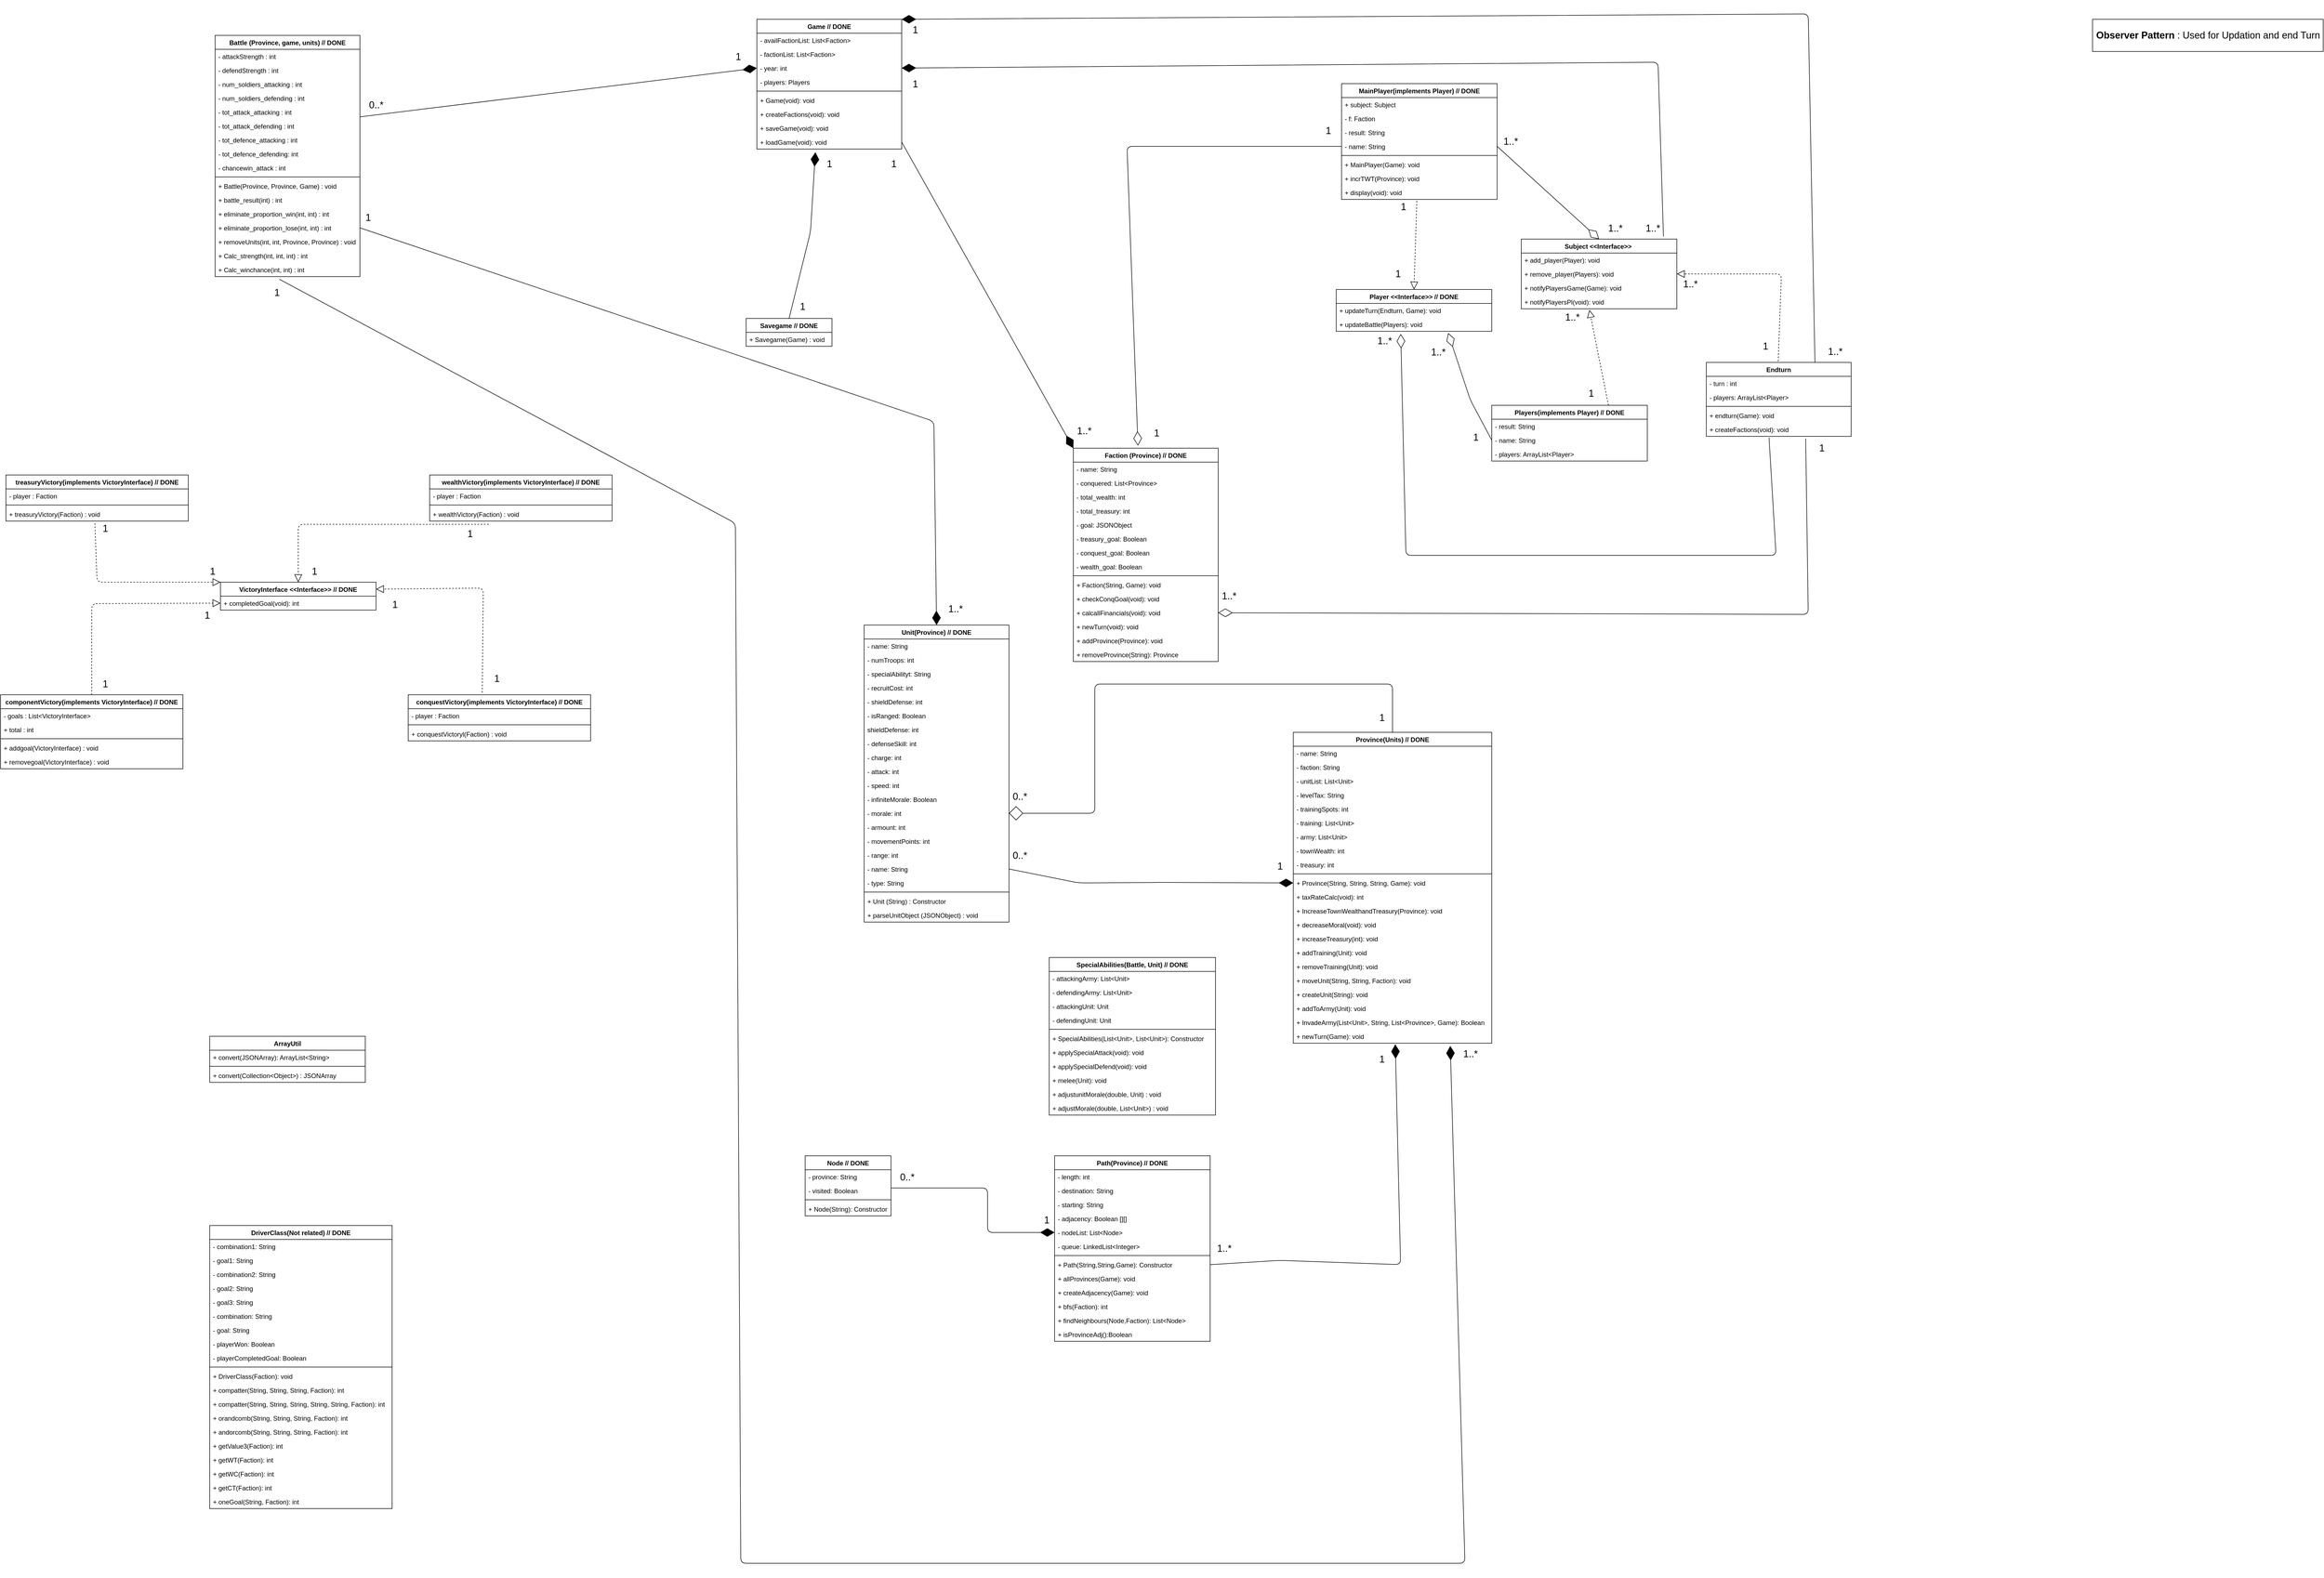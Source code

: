 <mxfile version="13.8.8" type="device"><diagram id="C5RBs43oDa-KdzZeNtuy" name="Page-1"><mxGraphModel dx="2405" dy="1655" grid="1" gridSize="10" guides="1" tooltips="1" connect="1" arrows="1" fold="1" page="1" pageScale="1" pageWidth="4681" pageHeight="3300" math="0" shadow="0"><root><mxCell id="WIyWlLk6GJQsqaUBKTNV-0"/><mxCell id="WIyWlLk6GJQsqaUBKTNV-1" parent="WIyWlLk6GJQsqaUBKTNV-0"/><mxCell id="RdVx7BwsPSsK8nqG_Nf4-42" value="Battle (Province, game, units) // DONE" style="swimlane;fontStyle=1;align=center;verticalAlign=top;childLayout=stackLayout;horizontal=1;startSize=26;horizontalStack=0;resizeParent=1;resizeParentMax=0;resizeLast=0;collapsible=1;marginBottom=0;" parent="WIyWlLk6GJQsqaUBKTNV-1" vertex="1"><mxGeometry x="440" y="230" width="270" height="450" as="geometry"/></mxCell><mxCell id="dGkZj-XHzgsfvihf_T4v-140" value="- attackStrength : int" style="text;strokeColor=none;fillColor=none;align=left;verticalAlign=top;spacingLeft=4;spacingRight=4;overflow=hidden;rotatable=0;points=[[0,0.5],[1,0.5]];portConstraint=eastwest;" vertex="1" parent="RdVx7BwsPSsK8nqG_Nf4-42"><mxGeometry y="26" width="270" height="26" as="geometry"/></mxCell><mxCell id="dGkZj-XHzgsfvihf_T4v-143" value="- defendStrength : int" style="text;strokeColor=none;fillColor=none;align=left;verticalAlign=top;spacingLeft=4;spacingRight=4;overflow=hidden;rotatable=0;points=[[0,0.5],[1,0.5]];portConstraint=eastwest;" vertex="1" parent="RdVx7BwsPSsK8nqG_Nf4-42"><mxGeometry y="52" width="270" height="26" as="geometry"/></mxCell><mxCell id="dGkZj-XHzgsfvihf_T4v-144" value="- num_soldiers_attacking : int" style="text;strokeColor=none;fillColor=none;align=left;verticalAlign=top;spacingLeft=4;spacingRight=4;overflow=hidden;rotatable=0;points=[[0,0.5],[1,0.5]];portConstraint=eastwest;" vertex="1" parent="RdVx7BwsPSsK8nqG_Nf4-42"><mxGeometry y="78" width="270" height="26" as="geometry"/></mxCell><mxCell id="dGkZj-XHzgsfvihf_T4v-145" value="- num_soldiers_defending : int" style="text;strokeColor=none;fillColor=none;align=left;verticalAlign=top;spacingLeft=4;spacingRight=4;overflow=hidden;rotatable=0;points=[[0,0.5],[1,0.5]];portConstraint=eastwest;" vertex="1" parent="RdVx7BwsPSsK8nqG_Nf4-42"><mxGeometry y="104" width="270" height="26" as="geometry"/></mxCell><mxCell id="dGkZj-XHzgsfvihf_T4v-141" value="- tot_attack_attacking : int" style="text;strokeColor=none;fillColor=none;align=left;verticalAlign=top;spacingLeft=4;spacingRight=4;overflow=hidden;rotatable=0;points=[[0,0.5],[1,0.5]];portConstraint=eastwest;" vertex="1" parent="RdVx7BwsPSsK8nqG_Nf4-42"><mxGeometry y="130" width="270" height="26" as="geometry"/></mxCell><mxCell id="dGkZj-XHzgsfvihf_T4v-142" value="- tot_attack_defending : int" style="text;strokeColor=none;fillColor=none;align=left;verticalAlign=top;spacingLeft=4;spacingRight=4;overflow=hidden;rotatable=0;points=[[0,0.5],[1,0.5]];portConstraint=eastwest;" vertex="1" parent="RdVx7BwsPSsK8nqG_Nf4-42"><mxGeometry y="156" width="270" height="26" as="geometry"/></mxCell><mxCell id="RdVx7BwsPSsK8nqG_Nf4-40" value="- tot_defence_attacking : int" style="text;strokeColor=none;fillColor=none;align=left;verticalAlign=top;spacingLeft=4;spacingRight=4;overflow=hidden;rotatable=0;points=[[0,0.5],[1,0.5]];portConstraint=eastwest;" parent="RdVx7BwsPSsK8nqG_Nf4-42" vertex="1"><mxGeometry y="182" width="270" height="26" as="geometry"/></mxCell><mxCell id="RdVx7BwsPSsK8nqG_Nf4-39" value="- tot_defence_defending: int&#xa;" style="text;strokeColor=none;fillColor=none;align=left;verticalAlign=top;spacingLeft=4;spacingRight=4;overflow=hidden;rotatable=0;points=[[0,0.5],[1,0.5]];portConstraint=eastwest;" parent="RdVx7BwsPSsK8nqG_Nf4-42" vertex="1"><mxGeometry y="208" width="270" height="26" as="geometry"/></mxCell><mxCell id="dGkZj-XHzgsfvihf_T4v-139" value="- chancewin_attack : int" style="text;strokeColor=none;fillColor=none;align=left;verticalAlign=top;spacingLeft=4;spacingRight=4;overflow=hidden;rotatable=0;points=[[0,0.5],[1,0.5]];portConstraint=eastwest;" vertex="1" parent="RdVx7BwsPSsK8nqG_Nf4-42"><mxGeometry y="234" width="270" height="26" as="geometry"/></mxCell><mxCell id="RdVx7BwsPSsK8nqG_Nf4-44" value="" style="line;strokeWidth=1;fillColor=none;align=left;verticalAlign=middle;spacingTop=-1;spacingLeft=3;spacingRight=3;rotatable=0;labelPosition=right;points=[];portConstraint=eastwest;" parent="RdVx7BwsPSsK8nqG_Nf4-42" vertex="1"><mxGeometry y="260" width="270" height="8" as="geometry"/></mxCell><mxCell id="RdVx7BwsPSsK8nqG_Nf4-46" value="+ Battle(Province, Province, Game) : void" style="text;strokeColor=none;fillColor=none;align=left;verticalAlign=top;spacingLeft=4;spacingRight=4;overflow=hidden;rotatable=0;points=[[0,0.5],[1,0.5]];portConstraint=eastwest;" parent="RdVx7BwsPSsK8nqG_Nf4-42" vertex="1"><mxGeometry y="268" width="270" height="26" as="geometry"/></mxCell><mxCell id="27" value="+ battle_result(int) : int" style="text;strokeColor=none;fillColor=none;align=left;verticalAlign=top;spacingLeft=4;spacingRight=4;overflow=hidden;rotatable=0;points=[[0,0.5],[1,0.5]];portConstraint=eastwest;" parent="RdVx7BwsPSsK8nqG_Nf4-42" vertex="1"><mxGeometry y="294" width="270" height="26" as="geometry"/></mxCell><mxCell id="dGkZj-XHzgsfvihf_T4v-147" value="+ eliminate_proportion_win(int, int) : int" style="text;strokeColor=none;fillColor=none;align=left;verticalAlign=top;spacingLeft=4;spacingRight=4;overflow=hidden;rotatable=0;points=[[0,0.5],[1,0.5]];portConstraint=eastwest;" vertex="1" parent="RdVx7BwsPSsK8nqG_Nf4-42"><mxGeometry y="320" width="270" height="26" as="geometry"/></mxCell><mxCell id="dGkZj-XHzgsfvihf_T4v-146" value="+ eliminate_proportion_lose(int, int) : int" style="text;strokeColor=none;fillColor=none;align=left;verticalAlign=top;spacingLeft=4;spacingRight=4;overflow=hidden;rotatable=0;points=[[0,0.5],[1,0.5]];portConstraint=eastwest;" vertex="1" parent="RdVx7BwsPSsK8nqG_Nf4-42"><mxGeometry y="346" width="270" height="26" as="geometry"/></mxCell><mxCell id="dGkZj-XHzgsfvihf_T4v-148" value="+ removeUnits(int, int, Province, Province) : void" style="text;strokeColor=none;fillColor=none;align=left;verticalAlign=top;spacingLeft=4;spacingRight=4;overflow=hidden;rotatable=0;points=[[0,0.5],[1,0.5]];portConstraint=eastwest;" vertex="1" parent="RdVx7BwsPSsK8nqG_Nf4-42"><mxGeometry y="372" width="270" height="26" as="geometry"/></mxCell><mxCell id="RdVx7BwsPSsK8nqG_Nf4-47" value="+ Calc_strength(int, int, int) : int" style="text;strokeColor=none;fillColor=none;align=left;verticalAlign=top;spacingLeft=4;spacingRight=4;overflow=hidden;rotatable=0;points=[[0,0.5],[1,0.5]];portConstraint=eastwest;" parent="RdVx7BwsPSsK8nqG_Nf4-42" vertex="1"><mxGeometry y="398" width="270" height="26" as="geometry"/></mxCell><mxCell id="RdVx7BwsPSsK8nqG_Nf4-45" value="+ Calc_winchance(int, int) : int" style="text;strokeColor=none;fillColor=none;align=left;verticalAlign=top;spacingLeft=4;spacingRight=4;overflow=hidden;rotatable=0;points=[[0,0.5],[1,0.5]];portConstraint=eastwest;" parent="RdVx7BwsPSsK8nqG_Nf4-42" vertex="1"><mxGeometry y="424" width="270" height="26" as="geometry"/></mxCell><mxCell id="107" value="Path(Province) // DONE" style="swimlane;fontStyle=1;align=center;verticalAlign=top;childLayout=stackLayout;horizontal=1;startSize=26;horizontalStack=0;resizeParent=1;resizeParentMax=0;resizeLast=0;collapsible=1;marginBottom=0;" parent="WIyWlLk6GJQsqaUBKTNV-1" vertex="1"><mxGeometry x="2005" y="2320" width="290" height="346" as="geometry"/></mxCell><mxCell id="108" value="- length: int" style="text;strokeColor=none;fillColor=none;align=left;verticalAlign=top;spacingLeft=4;spacingRight=4;overflow=hidden;rotatable=0;points=[[0,0.5],[1,0.5]];portConstraint=eastwest;" parent="107" vertex="1"><mxGeometry y="26" width="290" height="26" as="geometry"/></mxCell><mxCell id="111" value="- destination: String" style="text;strokeColor=none;fillColor=none;align=left;verticalAlign=top;spacingLeft=4;spacingRight=4;overflow=hidden;rotatable=0;points=[[0,0.5],[1,0.5]];portConstraint=eastwest;" parent="107" vertex="1"><mxGeometry y="52" width="290" height="26" as="geometry"/></mxCell><mxCell id="dGkZj-XHzgsfvihf_T4v-363" value="" style="endArrow=diamondThin;endFill=1;endSize=24;html=1;entryX=0;entryY=0.5;entryDx=0;entryDy=0;exitX=1;exitY=0.5;exitDx=0;exitDy=0;" edge="1" parent="107" target="114"><mxGeometry width="160" relative="1" as="geometry"><mxPoint x="-305" y="60" as="sourcePoint"/><mxPoint x="225" y="86" as="targetPoint"/><Array as="points"><mxPoint x="-125" y="60"/><mxPoint x="-125" y="143"/></Array></mxGeometry></mxCell><mxCell id="112" value="- starting: String" style="text;strokeColor=none;fillColor=none;align=left;verticalAlign=top;spacingLeft=4;spacingRight=4;overflow=hidden;rotatable=0;points=[[0,0.5],[1,0.5]];portConstraint=eastwest;" parent="107" vertex="1"><mxGeometry y="78" width="290" height="26" as="geometry"/></mxCell><mxCell id="113" value="- adjacency: Boolean [][]" style="text;strokeColor=none;fillColor=none;align=left;verticalAlign=top;spacingLeft=4;spacingRight=4;overflow=hidden;rotatable=0;points=[[0,0.5],[1,0.5]];portConstraint=eastwest;" parent="107" vertex="1"><mxGeometry y="104" width="290" height="26" as="geometry"/></mxCell><mxCell id="114" value="- nodeList: List&lt;Node&gt;" style="text;strokeColor=none;fillColor=none;align=left;verticalAlign=top;spacingLeft=4;spacingRight=4;overflow=hidden;rotatable=0;points=[[0,0.5],[1,0.5]];portConstraint=eastwest;" parent="107" vertex="1"><mxGeometry y="130" width="290" height="26" as="geometry"/></mxCell><mxCell id="115" value="- queue: LinkedList&lt;Integer&gt;" style="text;strokeColor=none;fillColor=none;align=left;verticalAlign=top;spacingLeft=4;spacingRight=4;overflow=hidden;rotatable=0;points=[[0,0.5],[1,0.5]];portConstraint=eastwest;" parent="107" vertex="1"><mxGeometry y="156" width="290" height="26" as="geometry"/></mxCell><mxCell id="109" value="" style="line;strokeWidth=1;fillColor=none;align=left;verticalAlign=middle;spacingTop=-1;spacingLeft=3;spacingRight=3;rotatable=0;labelPosition=right;points=[];portConstraint=eastwest;" parent="107" vertex="1"><mxGeometry y="182" width="290" height="8" as="geometry"/></mxCell><mxCell id="110" value="+ Path(String,String,Game): Constructor" style="text;strokeColor=none;fillColor=none;align=left;verticalAlign=top;spacingLeft=4;spacingRight=4;overflow=hidden;rotatable=0;points=[[0,0.5],[1,0.5]];portConstraint=eastwest;" parent="107" vertex="1"><mxGeometry y="190" width="290" height="26" as="geometry"/></mxCell><mxCell id="116" value="+ allProvinces(Game): void" style="text;strokeColor=none;fillColor=none;align=left;verticalAlign=top;spacingLeft=4;spacingRight=4;overflow=hidden;rotatable=0;points=[[0,0.5],[1,0.5]];portConstraint=eastwest;" parent="107" vertex="1"><mxGeometry y="216" width="290" height="26" as="geometry"/></mxCell><mxCell id="117" value="+ createAdjacency(Game): void" style="text;strokeColor=none;fillColor=none;align=left;verticalAlign=top;spacingLeft=4;spacingRight=4;overflow=hidden;rotatable=0;points=[[0,0.5],[1,0.5]];portConstraint=eastwest;" parent="107" vertex="1"><mxGeometry y="242" width="290" height="26" as="geometry"/></mxCell><mxCell id="118" value="+ bfs(Faction): int" style="text;strokeColor=none;fillColor=none;align=left;verticalAlign=top;spacingLeft=4;spacingRight=4;overflow=hidden;rotatable=0;points=[[0,0.5],[1,0.5]];portConstraint=eastwest;" parent="107" vertex="1"><mxGeometry y="268" width="290" height="26" as="geometry"/></mxCell><mxCell id="119" value="+ findNeighbours(Node,Faction): List&lt;Node&gt;" style="text;strokeColor=none;fillColor=none;align=left;verticalAlign=top;spacingLeft=4;spacingRight=4;overflow=hidden;rotatable=0;points=[[0,0.5],[1,0.5]];portConstraint=eastwest;" parent="107" vertex="1"><mxGeometry y="294" width="290" height="26" as="geometry"/></mxCell><mxCell id="120" value="+ isProvinceAdj():Boolean" style="text;strokeColor=none;fillColor=none;align=left;verticalAlign=top;spacingLeft=4;spacingRight=4;overflow=hidden;rotatable=0;points=[[0,0.5],[1,0.5]];portConstraint=eastwest;" parent="107" vertex="1"><mxGeometry y="320" width="290" height="26" as="geometry"/></mxCell><mxCell id="121" value="Node // DONE" style="swimlane;fontStyle=1;align=center;verticalAlign=top;childLayout=stackLayout;horizontal=1;startSize=26;horizontalStack=0;resizeParent=1;resizeParentMax=0;resizeLast=0;collapsible=1;marginBottom=0;" parent="WIyWlLk6GJQsqaUBKTNV-1" vertex="1"><mxGeometry x="1540" y="2320" width="160" height="112" as="geometry"/></mxCell><mxCell id="122" value="- province: String" style="text;strokeColor=none;fillColor=none;align=left;verticalAlign=top;spacingLeft=4;spacingRight=4;overflow=hidden;rotatable=0;points=[[0,0.5],[1,0.5]];portConstraint=eastwest;" parent="121" vertex="1"><mxGeometry y="26" width="160" height="26" as="geometry"/></mxCell><mxCell id="125" value="- visited: Boolean" style="text;strokeColor=none;fillColor=none;align=left;verticalAlign=top;spacingLeft=4;spacingRight=4;overflow=hidden;rotatable=0;points=[[0,0.5],[1,0.5]];portConstraint=eastwest;" parent="121" vertex="1"><mxGeometry y="52" width="160" height="26" as="geometry"/></mxCell><mxCell id="123" value="" style="line;strokeWidth=1;fillColor=none;align=left;verticalAlign=middle;spacingTop=-1;spacingLeft=3;spacingRight=3;rotatable=0;labelPosition=right;points=[];portConstraint=eastwest;" parent="121" vertex="1"><mxGeometry y="78" width="160" height="8" as="geometry"/></mxCell><mxCell id="124" value="+ Node(String): Constructor" style="text;strokeColor=none;fillColor=none;align=left;verticalAlign=top;spacingLeft=4;spacingRight=4;overflow=hidden;rotatable=0;points=[[0,0.5],[1,0.5]];portConstraint=eastwest;" parent="121" vertex="1"><mxGeometry y="86" width="160" height="26" as="geometry"/></mxCell><mxCell id="44" value="Unit(Province) // DONE" style="swimlane;fontStyle=1;align=center;verticalAlign=top;childLayout=stackLayout;horizontal=1;startSize=26;horizontalStack=0;resizeParent=1;resizeParentMax=0;resizeLast=0;collapsible=1;marginBottom=0;" parent="WIyWlLk6GJQsqaUBKTNV-1" vertex="1"><mxGeometry x="1650" y="1330" width="270" height="554" as="geometry"/></mxCell><mxCell id="45" value="- name: String" style="text;strokeColor=none;fillColor=none;align=left;verticalAlign=top;spacingLeft=4;spacingRight=4;overflow=hidden;rotatable=0;points=[[0,0.5],[1,0.5]];portConstraint=eastwest;" parent="44" vertex="1"><mxGeometry y="26" width="270" height="26" as="geometry"/></mxCell><mxCell id="56" value="- numTroops: int" style="text;strokeColor=none;fillColor=none;align=left;verticalAlign=top;spacingLeft=4;spacingRight=4;overflow=hidden;rotatable=0;points=[[0,0.5],[1,0.5]];portConstraint=eastwest;" parent="44" vertex="1"><mxGeometry y="52" width="270" height="26" as="geometry"/></mxCell><mxCell id="72" value="- specialAbilityt: String" style="text;strokeColor=none;fillColor=none;align=left;verticalAlign=top;spacingLeft=4;spacingRight=4;overflow=hidden;rotatable=0;points=[[0,0.5],[1,0.5]];portConstraint=eastwest;" parent="44" vertex="1"><mxGeometry y="78" width="270" height="26" as="geometry"/></mxCell><mxCell id="71" value="- recruitCost: int" style="text;strokeColor=none;fillColor=none;align=left;verticalAlign=top;spacingLeft=4;spacingRight=4;overflow=hidden;rotatable=0;points=[[0,0.5],[1,0.5]];portConstraint=eastwest;" parent="44" vertex="1"><mxGeometry y="104" width="270" height="26" as="geometry"/></mxCell><mxCell id="70" value="- shieldDefense: int" style="text;strokeColor=none;fillColor=none;align=left;verticalAlign=top;spacingLeft=4;spacingRight=4;overflow=hidden;rotatable=0;points=[[0,0.5],[1,0.5]];portConstraint=eastwest;" parent="44" vertex="1"><mxGeometry y="130" width="270" height="26" as="geometry"/></mxCell><mxCell id="69" value="- isRanged: Boolean" style="text;strokeColor=none;fillColor=none;align=left;verticalAlign=top;spacingLeft=4;spacingRight=4;overflow=hidden;rotatable=0;points=[[0,0.5],[1,0.5]];portConstraint=eastwest;" parent="44" vertex="1"><mxGeometry y="156" width="270" height="26" as="geometry"/></mxCell><mxCell id="68" value="shieldDefense: int" style="text;strokeColor=none;fillColor=none;align=left;verticalAlign=top;spacingLeft=4;spacingRight=4;overflow=hidden;rotatable=0;points=[[0,0.5],[1,0.5]];portConstraint=eastwest;" parent="44" vertex="1"><mxGeometry y="182" width="270" height="26" as="geometry"/></mxCell><mxCell id="67" value="- defenseSkill: int" style="text;strokeColor=none;fillColor=none;align=left;verticalAlign=top;spacingLeft=4;spacingRight=4;overflow=hidden;rotatable=0;points=[[0,0.5],[1,0.5]];portConstraint=eastwest;" parent="44" vertex="1"><mxGeometry y="208" width="270" height="26" as="geometry"/></mxCell><mxCell id="66" value="- charge: int" style="text;strokeColor=none;fillColor=none;align=left;verticalAlign=top;spacingLeft=4;spacingRight=4;overflow=hidden;rotatable=0;points=[[0,0.5],[1,0.5]];portConstraint=eastwest;" parent="44" vertex="1"><mxGeometry y="234" width="270" height="26" as="geometry"/></mxCell><mxCell id="65" value="- attack: int" style="text;strokeColor=none;fillColor=none;align=left;verticalAlign=top;spacingLeft=4;spacingRight=4;overflow=hidden;rotatable=0;points=[[0,0.5],[1,0.5]];portConstraint=eastwest;" parent="44" vertex="1"><mxGeometry y="260" width="270" height="26" as="geometry"/></mxCell><mxCell id="64" value="- speed: int" style="text;strokeColor=none;fillColor=none;align=left;verticalAlign=top;spacingLeft=4;spacingRight=4;overflow=hidden;rotatable=0;points=[[0,0.5],[1,0.5]];portConstraint=eastwest;" parent="44" vertex="1"><mxGeometry y="286" width="270" height="26" as="geometry"/></mxCell><mxCell id="63" value="- infiniteMorale: Boolean" style="text;strokeColor=none;fillColor=none;align=left;verticalAlign=top;spacingLeft=4;spacingRight=4;overflow=hidden;rotatable=0;points=[[0,0.5],[1,0.5]];portConstraint=eastwest;" parent="44" vertex="1"><mxGeometry y="312" width="270" height="26" as="geometry"/></mxCell><mxCell id="62" value="- morale: int" style="text;strokeColor=none;fillColor=none;align=left;verticalAlign=top;spacingLeft=4;spacingRight=4;overflow=hidden;rotatable=0;points=[[0,0.5],[1,0.5]];portConstraint=eastwest;" parent="44" vertex="1"><mxGeometry y="338" width="270" height="26" as="geometry"/></mxCell><mxCell id="61" value="- armount: int" style="text;strokeColor=none;fillColor=none;align=left;verticalAlign=top;spacingLeft=4;spacingRight=4;overflow=hidden;rotatable=0;points=[[0,0.5],[1,0.5]];portConstraint=eastwest;" parent="44" vertex="1"><mxGeometry y="364" width="270" height="26" as="geometry"/></mxCell><mxCell id="60" value="- movementPoints: int" style="text;strokeColor=none;fillColor=none;align=left;verticalAlign=top;spacingLeft=4;spacingRight=4;overflow=hidden;rotatable=0;points=[[0,0.5],[1,0.5]];portConstraint=eastwest;" parent="44" vertex="1"><mxGeometry y="390" width="270" height="26" as="geometry"/></mxCell><mxCell id="59" value="- range: int" style="text;strokeColor=none;fillColor=none;align=left;verticalAlign=top;spacingLeft=4;spacingRight=4;overflow=hidden;rotatable=0;points=[[0,0.5],[1,0.5]];portConstraint=eastwest;" parent="44" vertex="1"><mxGeometry y="416" width="270" height="26" as="geometry"/></mxCell><mxCell id="58" value="- name: String" style="text;strokeColor=none;fillColor=none;align=left;verticalAlign=top;spacingLeft=4;spacingRight=4;overflow=hidden;rotatable=0;points=[[0,0.5],[1,0.5]];portConstraint=eastwest;" parent="44" vertex="1"><mxGeometry y="442" width="270" height="26" as="geometry"/></mxCell><mxCell id="57" value="- type: String" style="text;strokeColor=none;fillColor=none;align=left;verticalAlign=top;spacingLeft=4;spacingRight=4;overflow=hidden;rotatable=0;points=[[0,0.5],[1,0.5]];portConstraint=eastwest;" parent="44" vertex="1"><mxGeometry y="468" width="270" height="26" as="geometry"/></mxCell><mxCell id="52" value="" style="line;strokeWidth=1;fillColor=none;align=left;verticalAlign=middle;spacingTop=-1;spacingLeft=3;spacingRight=3;rotatable=0;labelPosition=right;points=[];portConstraint=eastwest;" parent="44" vertex="1"><mxGeometry y="494" width="270" height="8" as="geometry"/></mxCell><mxCell id="73" value="+ Unit (String) : Constructor" style="text;strokeColor=none;fillColor=none;align=left;verticalAlign=top;spacingLeft=4;spacingRight=4;overflow=hidden;rotatable=0;points=[[0,0.5],[1,0.5]];portConstraint=eastwest;" parent="44" vertex="1"><mxGeometry y="502" width="270" height="26" as="geometry"/></mxCell><mxCell id="74" value="+ parseUnitObject (JSONObject) : void" style="text;strokeColor=none;fillColor=none;align=left;verticalAlign=top;spacingLeft=4;spacingRight=4;overflow=hidden;rotatable=0;points=[[0,0.5],[1,0.5]];portConstraint=eastwest;" parent="44" vertex="1"><mxGeometry y="528" width="270" height="26" as="geometry"/></mxCell><mxCell id="126" value="ArrayUtil" style="swimlane;fontStyle=1;align=center;verticalAlign=top;childLayout=stackLayout;horizontal=1;startSize=26;horizontalStack=0;resizeParent=1;resizeParentMax=0;resizeLast=0;collapsible=1;marginBottom=0;" parent="WIyWlLk6GJQsqaUBKTNV-1" vertex="1"><mxGeometry x="430" y="2097" width="290" height="86" as="geometry"/></mxCell><mxCell id="127" value="+ convert(JSONArray): ArrayList&lt;String&gt;" style="text;strokeColor=none;fillColor=none;align=left;verticalAlign=top;spacingLeft=4;spacingRight=4;overflow=hidden;rotatable=0;points=[[0,0.5],[1,0.5]];portConstraint=eastwest;" parent="126" vertex="1"><mxGeometry y="26" width="290" height="26" as="geometry"/></mxCell><mxCell id="128" value="" style="line;strokeWidth=1;fillColor=none;align=left;verticalAlign=middle;spacingTop=-1;spacingLeft=3;spacingRight=3;rotatable=0;labelPosition=right;points=[];portConstraint=eastwest;" parent="126" vertex="1"><mxGeometry y="52" width="290" height="8" as="geometry"/></mxCell><mxCell id="129" value="+ convert(Collection&lt;Object&gt;) : JSONArray" style="text;strokeColor=none;fillColor=none;align=left;verticalAlign=top;spacingLeft=4;spacingRight=4;overflow=hidden;rotatable=0;points=[[0,0.5],[1,0.5]];portConstraint=eastwest;" parent="126" vertex="1"><mxGeometry y="60" width="290" height="26" as="geometry"/></mxCell><mxCell id="dGkZj-XHzgsfvihf_T4v-129" value="Game // DONE" style="swimlane;fontStyle=1;align=center;verticalAlign=top;childLayout=stackLayout;horizontal=1;startSize=26;horizontalStack=0;resizeParent=1;resizeParentMax=0;resizeLast=0;collapsible=1;marginBottom=0;" vertex="1" parent="WIyWlLk6GJQsqaUBKTNV-1"><mxGeometry x="1450" y="200" width="270" height="242" as="geometry"/></mxCell><mxCell id="dGkZj-XHzgsfvihf_T4v-131" value="- availFactionList: List&lt;Faction&gt;" style="text;strokeColor=none;fillColor=none;align=left;verticalAlign=top;spacingLeft=4;spacingRight=4;overflow=hidden;rotatable=0;points=[[0,0.5],[1,0.5]];portConstraint=eastwest;" vertex="1" parent="dGkZj-XHzgsfvihf_T4v-129"><mxGeometry y="26" width="270" height="26" as="geometry"/></mxCell><mxCell id="dGkZj-XHzgsfvihf_T4v-130" value="- factionList: List&lt;Faction&gt;" style="text;strokeColor=none;fillColor=none;align=left;verticalAlign=top;spacingLeft=4;spacingRight=4;overflow=hidden;rotatable=0;points=[[0,0.5],[1,0.5]];portConstraint=eastwest;" vertex="1" parent="dGkZj-XHzgsfvihf_T4v-129"><mxGeometry y="52" width="270" height="26" as="geometry"/></mxCell><mxCell id="dGkZj-XHzgsfvihf_T4v-134" value="- year: int" style="text;strokeColor=none;fillColor=none;align=left;verticalAlign=top;spacingLeft=4;spacingRight=4;overflow=hidden;rotatable=0;points=[[0,0.5],[1,0.5]];portConstraint=eastwest;" vertex="1" parent="dGkZj-XHzgsfvihf_T4v-129"><mxGeometry y="78" width="270" height="26" as="geometry"/></mxCell><mxCell id="dGkZj-XHzgsfvihf_T4v-135" value="- players: Players" style="text;strokeColor=none;fillColor=none;align=left;verticalAlign=top;spacingLeft=4;spacingRight=4;overflow=hidden;rotatable=0;points=[[0,0.5],[1,0.5]];portConstraint=eastwest;" vertex="1" parent="dGkZj-XHzgsfvihf_T4v-129"><mxGeometry y="104" width="270" height="26" as="geometry"/></mxCell><mxCell id="dGkZj-XHzgsfvihf_T4v-132" value="" style="line;strokeWidth=1;fillColor=none;align=left;verticalAlign=middle;spacingTop=-1;spacingLeft=3;spacingRight=3;rotatable=0;labelPosition=right;points=[];portConstraint=eastwest;" vertex="1" parent="dGkZj-XHzgsfvihf_T4v-129"><mxGeometry y="130" width="270" height="8" as="geometry"/></mxCell><mxCell id="dGkZj-XHzgsfvihf_T4v-133" value="+ Game(void): void " style="text;strokeColor=none;fillColor=none;align=left;verticalAlign=top;spacingLeft=4;spacingRight=4;overflow=hidden;rotatable=0;points=[[0,0.5],[1,0.5]];portConstraint=eastwest;" vertex="1" parent="dGkZj-XHzgsfvihf_T4v-129"><mxGeometry y="138" width="270" height="26" as="geometry"/></mxCell><mxCell id="dGkZj-XHzgsfvihf_T4v-136" value="+ createFactions(void): void " style="text;strokeColor=none;fillColor=none;align=left;verticalAlign=top;spacingLeft=4;spacingRight=4;overflow=hidden;rotatable=0;points=[[0,0.5],[1,0.5]];portConstraint=eastwest;" vertex="1" parent="dGkZj-XHzgsfvihf_T4v-129"><mxGeometry y="164" width="270" height="26" as="geometry"/></mxCell><mxCell id="dGkZj-XHzgsfvihf_T4v-137" value="+ saveGame(void): void " style="text;strokeColor=none;fillColor=none;align=left;verticalAlign=top;spacingLeft=4;spacingRight=4;overflow=hidden;rotatable=0;points=[[0,0.5],[1,0.5]];portConstraint=eastwest;" vertex="1" parent="dGkZj-XHzgsfvihf_T4v-129"><mxGeometry y="190" width="270" height="26" as="geometry"/></mxCell><mxCell id="dGkZj-XHzgsfvihf_T4v-138" value="+ loadGame(void): void " style="text;strokeColor=none;fillColor=none;align=left;verticalAlign=top;spacingLeft=4;spacingRight=4;overflow=hidden;rotatable=0;points=[[0,0.5],[1,0.5]];portConstraint=eastwest;" vertex="1" parent="dGkZj-XHzgsfvihf_T4v-129"><mxGeometry y="216" width="270" height="26" as="geometry"/></mxCell><mxCell id="dGkZj-XHzgsfvihf_T4v-149" value="DriverClass(Not related) // DONE" style="swimlane;fontStyle=1;align=center;verticalAlign=top;childLayout=stackLayout;horizontal=1;startSize=26;horizontalStack=0;resizeParent=1;resizeParentMax=0;resizeLast=0;collapsible=1;marginBottom=0;" vertex="1" parent="WIyWlLk6GJQsqaUBKTNV-1"><mxGeometry x="430" y="2450" width="340" height="528" as="geometry"/></mxCell><mxCell id="dGkZj-XHzgsfvihf_T4v-158" value="- combination1: String" style="text;strokeColor=none;fillColor=none;align=left;verticalAlign=top;spacingLeft=4;spacingRight=4;overflow=hidden;rotatable=0;points=[[0,0.5],[1,0.5]];portConstraint=eastwest;" vertex="1" parent="dGkZj-XHzgsfvihf_T4v-149"><mxGeometry y="26" width="340" height="26" as="geometry"/></mxCell><mxCell id="dGkZj-XHzgsfvihf_T4v-159" value="- goal1: String" style="text;strokeColor=none;fillColor=none;align=left;verticalAlign=top;spacingLeft=4;spacingRight=4;overflow=hidden;rotatable=0;points=[[0,0.5],[1,0.5]];portConstraint=eastwest;" vertex="1" parent="dGkZj-XHzgsfvihf_T4v-149"><mxGeometry y="52" width="340" height="26" as="geometry"/></mxCell><mxCell id="dGkZj-XHzgsfvihf_T4v-161" value="- combination2: String" style="text;strokeColor=none;fillColor=none;align=left;verticalAlign=top;spacingLeft=4;spacingRight=4;overflow=hidden;rotatable=0;points=[[0,0.5],[1,0.5]];portConstraint=eastwest;" vertex="1" parent="dGkZj-XHzgsfvihf_T4v-149"><mxGeometry y="78" width="340" height="26" as="geometry"/></mxCell><mxCell id="dGkZj-XHzgsfvihf_T4v-160" value="- goal2: String" style="text;strokeColor=none;fillColor=none;align=left;verticalAlign=top;spacingLeft=4;spacingRight=4;overflow=hidden;rotatable=0;points=[[0,0.5],[1,0.5]];portConstraint=eastwest;" vertex="1" parent="dGkZj-XHzgsfvihf_T4v-149"><mxGeometry y="104" width="340" height="26" as="geometry"/></mxCell><mxCell id="dGkZj-XHzgsfvihf_T4v-162" value="- goal3: String" style="text;strokeColor=none;fillColor=none;align=left;verticalAlign=top;spacingLeft=4;spacingRight=4;overflow=hidden;rotatable=0;points=[[0,0.5],[1,0.5]];portConstraint=eastwest;" vertex="1" parent="dGkZj-XHzgsfvihf_T4v-149"><mxGeometry y="130" width="340" height="26" as="geometry"/></mxCell><mxCell id="dGkZj-XHzgsfvihf_T4v-150" value="- combination: String" style="text;strokeColor=none;fillColor=none;align=left;verticalAlign=top;spacingLeft=4;spacingRight=4;overflow=hidden;rotatable=0;points=[[0,0.5],[1,0.5]];portConstraint=eastwest;" vertex="1" parent="dGkZj-XHzgsfvihf_T4v-149"><mxGeometry y="156" width="340" height="26" as="geometry"/></mxCell><mxCell id="dGkZj-XHzgsfvihf_T4v-151" value="- goal: String" style="text;strokeColor=none;fillColor=none;align=left;verticalAlign=top;spacingLeft=4;spacingRight=4;overflow=hidden;rotatable=0;points=[[0,0.5],[1,0.5]];portConstraint=eastwest;" vertex="1" parent="dGkZj-XHzgsfvihf_T4v-149"><mxGeometry y="182" width="340" height="26" as="geometry"/></mxCell><mxCell id="dGkZj-XHzgsfvihf_T4v-152" value="- playerWon: Boolean" style="text;strokeColor=none;fillColor=none;align=left;verticalAlign=top;spacingLeft=4;spacingRight=4;overflow=hidden;rotatable=0;points=[[0,0.5],[1,0.5]];portConstraint=eastwest;" vertex="1" parent="dGkZj-XHzgsfvihf_T4v-149"><mxGeometry y="208" width="340" height="26" as="geometry"/></mxCell><mxCell id="dGkZj-XHzgsfvihf_T4v-163" value="- playerCompletedGoal: Boolean" style="text;strokeColor=none;fillColor=none;align=left;verticalAlign=top;spacingLeft=4;spacingRight=4;overflow=hidden;rotatable=0;points=[[0,0.5],[1,0.5]];portConstraint=eastwest;" vertex="1" parent="dGkZj-XHzgsfvihf_T4v-149"><mxGeometry y="234" width="340" height="26" as="geometry"/></mxCell><mxCell id="dGkZj-XHzgsfvihf_T4v-153" value="" style="line;strokeWidth=1;fillColor=none;align=left;verticalAlign=middle;spacingTop=-1;spacingLeft=3;spacingRight=3;rotatable=0;labelPosition=right;points=[];portConstraint=eastwest;" vertex="1" parent="dGkZj-XHzgsfvihf_T4v-149"><mxGeometry y="260" width="340" height="8" as="geometry"/></mxCell><mxCell id="dGkZj-XHzgsfvihf_T4v-154" value="+ DriverClass(Faction): void" style="text;strokeColor=none;fillColor=none;align=left;verticalAlign=top;spacingLeft=4;spacingRight=4;overflow=hidden;rotatable=0;points=[[0,0.5],[1,0.5]];portConstraint=eastwest;" vertex="1" parent="dGkZj-XHzgsfvihf_T4v-149"><mxGeometry y="268" width="340" height="26" as="geometry"/></mxCell><mxCell id="dGkZj-XHzgsfvihf_T4v-164" value="+ compatter(String, String, String, Faction): int" style="text;strokeColor=none;fillColor=none;align=left;verticalAlign=top;spacingLeft=4;spacingRight=4;overflow=hidden;rotatable=0;points=[[0,0.5],[1,0.5]];portConstraint=eastwest;" vertex="1" parent="dGkZj-XHzgsfvihf_T4v-149"><mxGeometry y="294" width="340" height="26" as="geometry"/></mxCell><mxCell id="dGkZj-XHzgsfvihf_T4v-168" value="+ compatter(String, String, String, String, String, Faction): int" style="text;strokeColor=none;fillColor=none;align=left;verticalAlign=top;spacingLeft=4;spacingRight=4;overflow=hidden;rotatable=0;points=[[0,0.5],[1,0.5]];portConstraint=eastwest;" vertex="1" parent="dGkZj-XHzgsfvihf_T4v-149"><mxGeometry y="320" width="340" height="26" as="geometry"/></mxCell><mxCell id="dGkZj-XHzgsfvihf_T4v-165" value="+ orandcomb(String, String, String, Faction): int" style="text;strokeColor=none;fillColor=none;align=left;verticalAlign=top;spacingLeft=4;spacingRight=4;overflow=hidden;rotatable=0;points=[[0,0.5],[1,0.5]];portConstraint=eastwest;" vertex="1" parent="dGkZj-XHzgsfvihf_T4v-149"><mxGeometry y="346" width="340" height="26" as="geometry"/></mxCell><mxCell id="dGkZj-XHzgsfvihf_T4v-166" value="+ andorcomb(String, String, String, Faction): int" style="text;strokeColor=none;fillColor=none;align=left;verticalAlign=top;spacingLeft=4;spacingRight=4;overflow=hidden;rotatable=0;points=[[0,0.5],[1,0.5]];portConstraint=eastwest;" vertex="1" parent="dGkZj-XHzgsfvihf_T4v-149"><mxGeometry y="372" width="340" height="26" as="geometry"/></mxCell><mxCell id="dGkZj-XHzgsfvihf_T4v-167" value="+ getValue3(Faction): int" style="text;strokeColor=none;fillColor=none;align=left;verticalAlign=top;spacingLeft=4;spacingRight=4;overflow=hidden;rotatable=0;points=[[0,0.5],[1,0.5]];portConstraint=eastwest;" vertex="1" parent="dGkZj-XHzgsfvihf_T4v-149"><mxGeometry y="398" width="340" height="26" as="geometry"/></mxCell><mxCell id="dGkZj-XHzgsfvihf_T4v-169" value="+ getWT(Faction): int" style="text;strokeColor=none;fillColor=none;align=left;verticalAlign=top;spacingLeft=4;spacingRight=4;overflow=hidden;rotatable=0;points=[[0,0.5],[1,0.5]];portConstraint=eastwest;" vertex="1" parent="dGkZj-XHzgsfvihf_T4v-149"><mxGeometry y="424" width="340" height="26" as="geometry"/></mxCell><mxCell id="dGkZj-XHzgsfvihf_T4v-155" value="+ getWC(Faction): int" style="text;strokeColor=none;fillColor=none;align=left;verticalAlign=top;spacingLeft=4;spacingRight=4;overflow=hidden;rotatable=0;points=[[0,0.5],[1,0.5]];portConstraint=eastwest;" vertex="1" parent="dGkZj-XHzgsfvihf_T4v-149"><mxGeometry y="450" width="340" height="26" as="geometry"/></mxCell><mxCell id="dGkZj-XHzgsfvihf_T4v-156" value="+ getCT(Faction): int" style="text;strokeColor=none;fillColor=none;align=left;verticalAlign=top;spacingLeft=4;spacingRight=4;overflow=hidden;rotatable=0;points=[[0,0.5],[1,0.5]];portConstraint=eastwest;" vertex="1" parent="dGkZj-XHzgsfvihf_T4v-149"><mxGeometry y="476" width="340" height="26" as="geometry"/></mxCell><mxCell id="dGkZj-XHzgsfvihf_T4v-157" value="+ oneGoal(String, Faction): int" style="text;strokeColor=none;fillColor=none;align=left;verticalAlign=top;spacingLeft=4;spacingRight=4;overflow=hidden;rotatable=0;points=[[0,0.5],[1,0.5]];portConstraint=eastwest;" vertex="1" parent="dGkZj-XHzgsfvihf_T4v-149"><mxGeometry y="502" width="340" height="26" as="geometry"/></mxCell><mxCell id="dGkZj-XHzgsfvihf_T4v-170" value="Endturn" style="swimlane;fontStyle=1;align=center;verticalAlign=top;childLayout=stackLayout;horizontal=1;startSize=26;horizontalStack=0;resizeParent=1;resizeParentMax=0;resizeLast=0;collapsible=1;marginBottom=0;" vertex="1" parent="WIyWlLk6GJQsqaUBKTNV-1"><mxGeometry x="3220" y="840" width="270" height="138" as="geometry"/></mxCell><mxCell id="dGkZj-XHzgsfvihf_T4v-171" value="- turn : int" style="text;strokeColor=none;fillColor=none;align=left;verticalAlign=top;spacingLeft=4;spacingRight=4;overflow=hidden;rotatable=0;points=[[0,0.5],[1,0.5]];portConstraint=eastwest;" vertex="1" parent="dGkZj-XHzgsfvihf_T4v-170"><mxGeometry y="26" width="270" height="26" as="geometry"/></mxCell><mxCell id="dGkZj-XHzgsfvihf_T4v-172" value="- players: ArrayList&lt;Player&gt;" style="text;strokeColor=none;fillColor=none;align=left;verticalAlign=top;spacingLeft=4;spacingRight=4;overflow=hidden;rotatable=0;points=[[0,0.5],[1,0.5]];portConstraint=eastwest;" vertex="1" parent="dGkZj-XHzgsfvihf_T4v-170"><mxGeometry y="52" width="270" height="26" as="geometry"/></mxCell><mxCell id="dGkZj-XHzgsfvihf_T4v-175" value="" style="line;strokeWidth=1;fillColor=none;align=left;verticalAlign=middle;spacingTop=-1;spacingLeft=3;spacingRight=3;rotatable=0;labelPosition=right;points=[];portConstraint=eastwest;" vertex="1" parent="dGkZj-XHzgsfvihf_T4v-170"><mxGeometry y="78" width="270" height="8" as="geometry"/></mxCell><mxCell id="dGkZj-XHzgsfvihf_T4v-176" value="+ endturn(Game): void " style="text;strokeColor=none;fillColor=none;align=left;verticalAlign=top;spacingLeft=4;spacingRight=4;overflow=hidden;rotatable=0;points=[[0,0.5],[1,0.5]];portConstraint=eastwest;" vertex="1" parent="dGkZj-XHzgsfvihf_T4v-170"><mxGeometry y="86" width="270" height="26" as="geometry"/></mxCell><mxCell id="dGkZj-XHzgsfvihf_T4v-177" value="+ createFactions(void): void " style="text;strokeColor=none;fillColor=none;align=left;verticalAlign=top;spacingLeft=4;spacingRight=4;overflow=hidden;rotatable=0;points=[[0,0.5],[1,0.5]];portConstraint=eastwest;" vertex="1" parent="dGkZj-XHzgsfvihf_T4v-170"><mxGeometry y="112" width="270" height="26" as="geometry"/></mxCell><mxCell id="dGkZj-XHzgsfvihf_T4v-180" value="Faction (Province) // DONE" style="swimlane;fontStyle=1;align=center;verticalAlign=top;childLayout=stackLayout;horizontal=1;startSize=26;horizontalStack=0;resizeParent=1;resizeParentMax=0;resizeLast=0;collapsible=1;marginBottom=0;" vertex="1" parent="WIyWlLk6GJQsqaUBKTNV-1"><mxGeometry x="2040" y="1000" width="270" height="398" as="geometry"/></mxCell><mxCell id="dGkZj-XHzgsfvihf_T4v-181" value="- name: String" style="text;strokeColor=none;fillColor=none;align=left;verticalAlign=top;spacingLeft=4;spacingRight=4;overflow=hidden;rotatable=0;points=[[0,0.5],[1,0.5]];portConstraint=eastwest;" vertex="1" parent="dGkZj-XHzgsfvihf_T4v-180"><mxGeometry y="26" width="270" height="26" as="geometry"/></mxCell><mxCell id="dGkZj-XHzgsfvihf_T4v-182" value="- conquered: List&lt;Province&gt;" style="text;strokeColor=none;fillColor=none;align=left;verticalAlign=top;spacingLeft=4;spacingRight=4;overflow=hidden;rotatable=0;points=[[0,0.5],[1,0.5]];portConstraint=eastwest;" vertex="1" parent="dGkZj-XHzgsfvihf_T4v-180"><mxGeometry y="52" width="270" height="26" as="geometry"/></mxCell><mxCell id="dGkZj-XHzgsfvihf_T4v-193" value="- total_wealth: int" style="text;strokeColor=none;fillColor=none;align=left;verticalAlign=top;spacingLeft=4;spacingRight=4;overflow=hidden;rotatable=0;points=[[0,0.5],[1,0.5]];portConstraint=eastwest;" vertex="1" parent="dGkZj-XHzgsfvihf_T4v-180"><mxGeometry y="78" width="270" height="26" as="geometry"/></mxCell><mxCell id="dGkZj-XHzgsfvihf_T4v-191" value="- total_treasury: int" style="text;strokeColor=none;fillColor=none;align=left;verticalAlign=top;spacingLeft=4;spacingRight=4;overflow=hidden;rotatable=0;points=[[0,0.5],[1,0.5]];portConstraint=eastwest;" vertex="1" parent="dGkZj-XHzgsfvihf_T4v-180"><mxGeometry y="104" width="270" height="26" as="geometry"/></mxCell><mxCell id="dGkZj-XHzgsfvihf_T4v-190" value="- goal: JSONObject" style="text;strokeColor=none;fillColor=none;align=left;verticalAlign=top;spacingLeft=4;spacingRight=4;overflow=hidden;rotatable=0;points=[[0,0.5],[1,0.5]];portConstraint=eastwest;" vertex="1" parent="dGkZj-XHzgsfvihf_T4v-180"><mxGeometry y="130" width="270" height="26" as="geometry"/></mxCell><mxCell id="dGkZj-XHzgsfvihf_T4v-192" value="- treasury_goal: Boolean" style="text;strokeColor=none;fillColor=none;align=left;verticalAlign=top;spacingLeft=4;spacingRight=4;overflow=hidden;rotatable=0;points=[[0,0.5],[1,0.5]];portConstraint=eastwest;" vertex="1" parent="dGkZj-XHzgsfvihf_T4v-180"><mxGeometry y="156" width="270" height="26" as="geometry"/></mxCell><mxCell id="dGkZj-XHzgsfvihf_T4v-183" value="- conquest_goal: Boolean" style="text;strokeColor=none;fillColor=none;align=left;verticalAlign=top;spacingLeft=4;spacingRight=4;overflow=hidden;rotatable=0;points=[[0,0.5],[1,0.5]];portConstraint=eastwest;" vertex="1" parent="dGkZj-XHzgsfvihf_T4v-180"><mxGeometry y="182" width="270" height="26" as="geometry"/></mxCell><mxCell id="dGkZj-XHzgsfvihf_T4v-184" value="- wealth_goal: Boolean" style="text;strokeColor=none;fillColor=none;align=left;verticalAlign=top;spacingLeft=4;spacingRight=4;overflow=hidden;rotatable=0;points=[[0,0.5],[1,0.5]];portConstraint=eastwest;" vertex="1" parent="dGkZj-XHzgsfvihf_T4v-180"><mxGeometry y="208" width="270" height="26" as="geometry"/></mxCell><mxCell id="dGkZj-XHzgsfvihf_T4v-185" value="" style="line;strokeWidth=1;fillColor=none;align=left;verticalAlign=middle;spacingTop=-1;spacingLeft=3;spacingRight=3;rotatable=0;labelPosition=right;points=[];portConstraint=eastwest;" vertex="1" parent="dGkZj-XHzgsfvihf_T4v-180"><mxGeometry y="234" width="270" height="8" as="geometry"/></mxCell><mxCell id="dGkZj-XHzgsfvihf_T4v-186" value="+ Faction(String, Game): void " style="text;strokeColor=none;fillColor=none;align=left;verticalAlign=top;spacingLeft=4;spacingRight=4;overflow=hidden;rotatable=0;points=[[0,0.5],[1,0.5]];portConstraint=eastwest;" vertex="1" parent="dGkZj-XHzgsfvihf_T4v-180"><mxGeometry y="242" width="270" height="26" as="geometry"/></mxCell><mxCell id="dGkZj-XHzgsfvihf_T4v-194" value="+ checkConqGoal(void): void " style="text;strokeColor=none;fillColor=none;align=left;verticalAlign=top;spacingLeft=4;spacingRight=4;overflow=hidden;rotatable=0;points=[[0,0.5],[1,0.5]];portConstraint=eastwest;" vertex="1" parent="dGkZj-XHzgsfvihf_T4v-180"><mxGeometry y="268" width="270" height="26" as="geometry"/></mxCell><mxCell id="dGkZj-XHzgsfvihf_T4v-195" value="+ calcallFinancials(void): void " style="text;strokeColor=none;fillColor=none;align=left;verticalAlign=top;spacingLeft=4;spacingRight=4;overflow=hidden;rotatable=0;points=[[0,0.5],[1,0.5]];portConstraint=eastwest;" vertex="1" parent="dGkZj-XHzgsfvihf_T4v-180"><mxGeometry y="294" width="270" height="26" as="geometry"/></mxCell><mxCell id="dGkZj-XHzgsfvihf_T4v-187" value="+ newTurn(void): void " style="text;strokeColor=none;fillColor=none;align=left;verticalAlign=top;spacingLeft=4;spacingRight=4;overflow=hidden;rotatable=0;points=[[0,0.5],[1,0.5]];portConstraint=eastwest;" vertex="1" parent="dGkZj-XHzgsfvihf_T4v-180"><mxGeometry y="320" width="270" height="26" as="geometry"/></mxCell><mxCell id="dGkZj-XHzgsfvihf_T4v-188" value="+ addProvince(Province): void " style="text;strokeColor=none;fillColor=none;align=left;verticalAlign=top;spacingLeft=4;spacingRight=4;overflow=hidden;rotatable=0;points=[[0,0.5],[1,0.5]];portConstraint=eastwest;" vertex="1" parent="dGkZj-XHzgsfvihf_T4v-180"><mxGeometry y="346" width="270" height="26" as="geometry"/></mxCell><mxCell id="dGkZj-XHzgsfvihf_T4v-189" value="+ removeProvince(String): Province " style="text;strokeColor=none;fillColor=none;align=left;verticalAlign=top;spacingLeft=4;spacingRight=4;overflow=hidden;rotatable=0;points=[[0,0.5],[1,0.5]];portConstraint=eastwest;" vertex="1" parent="dGkZj-XHzgsfvihf_T4v-180"><mxGeometry y="372" width="270" height="26" as="geometry"/></mxCell><mxCell id="dGkZj-XHzgsfvihf_T4v-196" value="MainPlayer(implements Player) // DONE" style="swimlane;fontStyle=1;align=center;verticalAlign=top;childLayout=stackLayout;horizontal=1;startSize=26;horizontalStack=0;resizeParent=1;resizeParentMax=0;resizeLast=0;collapsible=1;marginBottom=0;" vertex="1" parent="WIyWlLk6GJQsqaUBKTNV-1"><mxGeometry x="2540" y="320" width="290" height="216" as="geometry"/></mxCell><mxCell id="dGkZj-XHzgsfvihf_T4v-197" value="+ subject: Subject" style="text;strokeColor=none;fillColor=none;align=left;verticalAlign=top;spacingLeft=4;spacingRight=4;overflow=hidden;rotatable=0;points=[[0,0.5],[1,0.5]];portConstraint=eastwest;" vertex="1" parent="dGkZj-XHzgsfvihf_T4v-196"><mxGeometry y="26" width="290" height="26" as="geometry"/></mxCell><mxCell id="dGkZj-XHzgsfvihf_T4v-198" value="- f: Faction" style="text;strokeColor=none;fillColor=none;align=left;verticalAlign=top;spacingLeft=4;spacingRight=4;overflow=hidden;rotatable=0;points=[[0,0.5],[1,0.5]];portConstraint=eastwest;" vertex="1" parent="dGkZj-XHzgsfvihf_T4v-196"><mxGeometry y="52" width="290" height="26" as="geometry"/></mxCell><mxCell id="dGkZj-XHzgsfvihf_T4v-199" value="- result: String" style="text;strokeColor=none;fillColor=none;align=left;verticalAlign=top;spacingLeft=4;spacingRight=4;overflow=hidden;rotatable=0;points=[[0,0.5],[1,0.5]];portConstraint=eastwest;" vertex="1" parent="dGkZj-XHzgsfvihf_T4v-196"><mxGeometry y="78" width="290" height="26" as="geometry"/></mxCell><mxCell id="dGkZj-XHzgsfvihf_T4v-200" value="- name: String" style="text;strokeColor=none;fillColor=none;align=left;verticalAlign=top;spacingLeft=4;spacingRight=4;overflow=hidden;rotatable=0;points=[[0,0.5],[1,0.5]];portConstraint=eastwest;" vertex="1" parent="dGkZj-XHzgsfvihf_T4v-196"><mxGeometry y="104" width="290" height="26" as="geometry"/></mxCell><mxCell id="dGkZj-XHzgsfvihf_T4v-203" value="" style="line;strokeWidth=1;fillColor=none;align=left;verticalAlign=middle;spacingTop=-1;spacingLeft=3;spacingRight=3;rotatable=0;labelPosition=right;points=[];portConstraint=eastwest;" vertex="1" parent="dGkZj-XHzgsfvihf_T4v-196"><mxGeometry y="130" width="290" height="8" as="geometry"/></mxCell><mxCell id="dGkZj-XHzgsfvihf_T4v-204" value="+ MainPlayer(Game): void" style="text;strokeColor=none;fillColor=none;align=left;verticalAlign=top;spacingLeft=4;spacingRight=4;overflow=hidden;rotatable=0;points=[[0,0.5],[1,0.5]];portConstraint=eastwest;" vertex="1" parent="dGkZj-XHzgsfvihf_T4v-196"><mxGeometry y="138" width="290" height="26" as="geometry"/></mxCell><mxCell id="dGkZj-XHzgsfvihf_T4v-205" value="+ incrTWT(Province): void" style="text;strokeColor=none;fillColor=none;align=left;verticalAlign=top;spacingLeft=4;spacingRight=4;overflow=hidden;rotatable=0;points=[[0,0.5],[1,0.5]];portConstraint=eastwest;" vertex="1" parent="dGkZj-XHzgsfvihf_T4v-196"><mxGeometry y="164" width="290" height="26" as="geometry"/></mxCell><mxCell id="dGkZj-XHzgsfvihf_T4v-206" value="+ display(void): void" style="text;strokeColor=none;fillColor=none;align=left;verticalAlign=top;spacingLeft=4;spacingRight=4;overflow=hidden;rotatable=0;points=[[0,0.5],[1,0.5]];portConstraint=eastwest;" vertex="1" parent="dGkZj-XHzgsfvihf_T4v-196"><mxGeometry y="190" width="290" height="26" as="geometry"/></mxCell><mxCell id="dGkZj-XHzgsfvihf_T4v-210" value="Player &lt;&lt;Interface&gt;&gt; // DONE" style="swimlane;fontStyle=1;align=center;verticalAlign=top;childLayout=stackLayout;horizontal=1;startSize=26;horizontalStack=0;resizeParent=1;resizeParentMax=0;resizeLast=0;collapsible=1;marginBottom=0;" vertex="1" parent="WIyWlLk6GJQsqaUBKTNV-1"><mxGeometry x="2530" y="704" width="290" height="78" as="geometry"/></mxCell><mxCell id="dGkZj-XHzgsfvihf_T4v-211" value="+ updateTurn(Endturn, Game): void" style="text;strokeColor=none;fillColor=none;align=left;verticalAlign=top;spacingLeft=4;spacingRight=4;overflow=hidden;rotatable=0;points=[[0,0.5],[1,0.5]];portConstraint=eastwest;" vertex="1" parent="dGkZj-XHzgsfvihf_T4v-210"><mxGeometry y="26" width="290" height="26" as="geometry"/></mxCell><mxCell id="dGkZj-XHzgsfvihf_T4v-212" value="+ updateBattle(Players): void" style="text;strokeColor=none;fillColor=none;align=left;verticalAlign=top;spacingLeft=4;spacingRight=4;overflow=hidden;rotatable=0;points=[[0,0.5],[1,0.5]];portConstraint=eastwest;" vertex="1" parent="dGkZj-XHzgsfvihf_T4v-210"><mxGeometry y="52" width="290" height="26" as="geometry"/></mxCell><mxCell id="dGkZj-XHzgsfvihf_T4v-219" value="Players(implements Player) // DONE" style="swimlane;fontStyle=1;align=center;verticalAlign=top;childLayout=stackLayout;horizontal=1;startSize=26;horizontalStack=0;resizeParent=1;resizeParentMax=0;resizeLast=0;collapsible=1;marginBottom=0;" vertex="1" parent="WIyWlLk6GJQsqaUBKTNV-1"><mxGeometry x="2820" y="920" width="290" height="104" as="geometry"/></mxCell><mxCell id="dGkZj-XHzgsfvihf_T4v-220" value="- result: String" style="text;strokeColor=none;fillColor=none;align=left;verticalAlign=top;spacingLeft=4;spacingRight=4;overflow=hidden;rotatable=0;points=[[0,0.5],[1,0.5]];portConstraint=eastwest;" vertex="1" parent="dGkZj-XHzgsfvihf_T4v-219"><mxGeometry y="26" width="290" height="26" as="geometry"/></mxCell><mxCell id="dGkZj-XHzgsfvihf_T4v-221" value="- name: String" style="text;strokeColor=none;fillColor=none;align=left;verticalAlign=top;spacingLeft=4;spacingRight=4;overflow=hidden;rotatable=0;points=[[0,0.5],[1,0.5]];portConstraint=eastwest;" vertex="1" parent="dGkZj-XHzgsfvihf_T4v-219"><mxGeometry y="52" width="290" height="26" as="geometry"/></mxCell><mxCell id="dGkZj-XHzgsfvihf_T4v-228" value="- players: ArrayList&lt;Player&gt;" style="text;strokeColor=none;fillColor=none;align=left;verticalAlign=top;spacingLeft=4;spacingRight=4;overflow=hidden;rotatable=0;points=[[0,0.5],[1,0.5]];portConstraint=eastwest;" vertex="1" parent="dGkZj-XHzgsfvihf_T4v-219"><mxGeometry y="78" width="290" height="26" as="geometry"/></mxCell><mxCell id="dGkZj-XHzgsfvihf_T4v-229" value="Province(Units) // DONE" style="swimlane;fontStyle=1;align=center;verticalAlign=top;childLayout=stackLayout;horizontal=1;startSize=26;horizontalStack=0;resizeParent=1;resizeParentMax=0;resizeLast=0;collapsible=1;marginBottom=0;" vertex="1" parent="WIyWlLk6GJQsqaUBKTNV-1"><mxGeometry x="2450" y="1530" width="370" height="580" as="geometry"/></mxCell><mxCell id="dGkZj-XHzgsfvihf_T4v-230" value="- name: String" style="text;strokeColor=none;fillColor=none;align=left;verticalAlign=top;spacingLeft=4;spacingRight=4;overflow=hidden;rotatable=0;points=[[0,0.5],[1,0.5]];portConstraint=eastwest;" vertex="1" parent="dGkZj-XHzgsfvihf_T4v-229"><mxGeometry y="26" width="370" height="26" as="geometry"/></mxCell><mxCell id="dGkZj-XHzgsfvihf_T4v-231" value="- faction: String" style="text;strokeColor=none;fillColor=none;align=left;verticalAlign=top;spacingLeft=4;spacingRight=4;overflow=hidden;rotatable=0;points=[[0,0.5],[1,0.5]];portConstraint=eastwest;" vertex="1" parent="dGkZj-XHzgsfvihf_T4v-229"><mxGeometry y="52" width="370" height="26" as="geometry"/></mxCell><mxCell id="dGkZj-XHzgsfvihf_T4v-240" value="- unitList: List&lt;Unit&gt;" style="text;strokeColor=none;fillColor=none;align=left;verticalAlign=top;spacingLeft=4;spacingRight=4;overflow=hidden;rotatable=0;points=[[0,0.5],[1,0.5]];portConstraint=eastwest;" vertex="1" parent="dGkZj-XHzgsfvihf_T4v-229"><mxGeometry y="78" width="370" height="26" as="geometry"/></mxCell><mxCell id="dGkZj-XHzgsfvihf_T4v-238" value="- levelTax: String" style="text;strokeColor=none;fillColor=none;align=left;verticalAlign=top;spacingLeft=4;spacingRight=4;overflow=hidden;rotatable=0;points=[[0,0.5],[1,0.5]];portConstraint=eastwest;" vertex="1" parent="dGkZj-XHzgsfvihf_T4v-229"><mxGeometry y="104" width="370" height="26" as="geometry"/></mxCell><mxCell id="dGkZj-XHzgsfvihf_T4v-239" value="- trainingSpots: int" style="text;strokeColor=none;fillColor=none;align=left;verticalAlign=top;spacingLeft=4;spacingRight=4;overflow=hidden;rotatable=0;points=[[0,0.5],[1,0.5]];portConstraint=eastwest;" vertex="1" parent="dGkZj-XHzgsfvihf_T4v-229"><mxGeometry y="130" width="370" height="26" as="geometry"/></mxCell><mxCell id="dGkZj-XHzgsfvihf_T4v-241" value="- training: List&lt;Unit&gt;" style="text;strokeColor=none;fillColor=none;align=left;verticalAlign=top;spacingLeft=4;spacingRight=4;overflow=hidden;rotatable=0;points=[[0,0.5],[1,0.5]];portConstraint=eastwest;" vertex="1" parent="dGkZj-XHzgsfvihf_T4v-229"><mxGeometry y="156" width="370" height="26" as="geometry"/></mxCell><mxCell id="dGkZj-XHzgsfvihf_T4v-243" value="- army: List&lt;Unit&gt;" style="text;strokeColor=none;fillColor=none;align=left;verticalAlign=top;spacingLeft=4;spacingRight=4;overflow=hidden;rotatable=0;points=[[0,0.5],[1,0.5]];portConstraint=eastwest;" vertex="1" parent="dGkZj-XHzgsfvihf_T4v-229"><mxGeometry y="182" width="370" height="26" as="geometry"/></mxCell><mxCell id="dGkZj-XHzgsfvihf_T4v-232" value="- townWealth: int" style="text;strokeColor=none;fillColor=none;align=left;verticalAlign=top;spacingLeft=4;spacingRight=4;overflow=hidden;rotatable=0;points=[[0,0.5],[1,0.5]];portConstraint=eastwest;" vertex="1" parent="dGkZj-XHzgsfvihf_T4v-229"><mxGeometry y="208" width="370" height="26" as="geometry"/></mxCell><mxCell id="dGkZj-XHzgsfvihf_T4v-233" value="- treasury: int" style="text;strokeColor=none;fillColor=none;align=left;verticalAlign=top;spacingLeft=4;spacingRight=4;overflow=hidden;rotatable=0;points=[[0,0.5],[1,0.5]];portConstraint=eastwest;" vertex="1" parent="dGkZj-XHzgsfvihf_T4v-229"><mxGeometry y="234" width="370" height="26" as="geometry"/></mxCell><mxCell id="dGkZj-XHzgsfvihf_T4v-234" value="" style="line;strokeWidth=1;fillColor=none;align=left;verticalAlign=middle;spacingTop=-1;spacingLeft=3;spacingRight=3;rotatable=0;labelPosition=right;points=[];portConstraint=eastwest;" vertex="1" parent="dGkZj-XHzgsfvihf_T4v-229"><mxGeometry y="260" width="370" height="8" as="geometry"/></mxCell><mxCell id="dGkZj-XHzgsfvihf_T4v-235" value="+ Province(String, String, String, Game): void" style="text;strokeColor=none;fillColor=none;align=left;verticalAlign=top;spacingLeft=4;spacingRight=4;overflow=hidden;rotatable=0;points=[[0,0.5],[1,0.5]];portConstraint=eastwest;" vertex="1" parent="dGkZj-XHzgsfvihf_T4v-229"><mxGeometry y="268" width="370" height="26" as="geometry"/></mxCell><mxCell id="dGkZj-XHzgsfvihf_T4v-244" value="+ taxRateCalc(void): int" style="text;strokeColor=none;fillColor=none;align=left;verticalAlign=top;spacingLeft=4;spacingRight=4;overflow=hidden;rotatable=0;points=[[0,0.5],[1,0.5]];portConstraint=eastwest;" vertex="1" parent="dGkZj-XHzgsfvihf_T4v-229"><mxGeometry y="294" width="370" height="26" as="geometry"/></mxCell><mxCell id="dGkZj-XHzgsfvihf_T4v-245" value="+ IncreaseTownWealthandTreasury(Province): void" style="text;strokeColor=none;fillColor=none;align=left;verticalAlign=top;spacingLeft=4;spacingRight=4;overflow=hidden;rotatable=0;points=[[0,0.5],[1,0.5]];portConstraint=eastwest;" vertex="1" parent="dGkZj-XHzgsfvihf_T4v-229"><mxGeometry y="320" width="370" height="26" as="geometry"/></mxCell><mxCell id="dGkZj-XHzgsfvihf_T4v-246" value="+ decreaseMoral(void): void" style="text;strokeColor=none;fillColor=none;align=left;verticalAlign=top;spacingLeft=4;spacingRight=4;overflow=hidden;rotatable=0;points=[[0,0.5],[1,0.5]];portConstraint=eastwest;" vertex="1" parent="dGkZj-XHzgsfvihf_T4v-229"><mxGeometry y="346" width="370" height="26" as="geometry"/></mxCell><mxCell id="dGkZj-XHzgsfvihf_T4v-247" value="+ increaseTreasury(int): void" style="text;strokeColor=none;fillColor=none;align=left;verticalAlign=top;spacingLeft=4;spacingRight=4;overflow=hidden;rotatable=0;points=[[0,0.5],[1,0.5]];portConstraint=eastwest;" vertex="1" parent="dGkZj-XHzgsfvihf_T4v-229"><mxGeometry y="372" width="370" height="26" as="geometry"/></mxCell><mxCell id="dGkZj-XHzgsfvihf_T4v-252" value="+ addTraining(Unit): void" style="text;strokeColor=none;fillColor=none;align=left;verticalAlign=top;spacingLeft=4;spacingRight=4;overflow=hidden;rotatable=0;points=[[0,0.5],[1,0.5]];portConstraint=eastwest;" vertex="1" parent="dGkZj-XHzgsfvihf_T4v-229"><mxGeometry y="398" width="370" height="26" as="geometry"/></mxCell><mxCell id="dGkZj-XHzgsfvihf_T4v-248" value="+ removeTraining(Unit): void" style="text;strokeColor=none;fillColor=none;align=left;verticalAlign=top;spacingLeft=4;spacingRight=4;overflow=hidden;rotatable=0;points=[[0,0.5],[1,0.5]];portConstraint=eastwest;" vertex="1" parent="dGkZj-XHzgsfvihf_T4v-229"><mxGeometry y="424" width="370" height="26" as="geometry"/></mxCell><mxCell id="dGkZj-XHzgsfvihf_T4v-249" value="+ moveUnit(String, String, Faction): void" style="text;strokeColor=none;fillColor=none;align=left;verticalAlign=top;spacingLeft=4;spacingRight=4;overflow=hidden;rotatable=0;points=[[0,0.5],[1,0.5]];portConstraint=eastwest;" vertex="1" parent="dGkZj-XHzgsfvihf_T4v-229"><mxGeometry y="450" width="370" height="26" as="geometry"/></mxCell><mxCell id="dGkZj-XHzgsfvihf_T4v-250" value="+ createUnit(String): void" style="text;strokeColor=none;fillColor=none;align=left;verticalAlign=top;spacingLeft=4;spacingRight=4;overflow=hidden;rotatable=0;points=[[0,0.5],[1,0.5]];portConstraint=eastwest;" vertex="1" parent="dGkZj-XHzgsfvihf_T4v-229"><mxGeometry y="476" width="370" height="26" as="geometry"/></mxCell><mxCell id="dGkZj-XHzgsfvihf_T4v-251" value="+ addToArmy(Unit): void" style="text;strokeColor=none;fillColor=none;align=left;verticalAlign=top;spacingLeft=4;spacingRight=4;overflow=hidden;rotatable=0;points=[[0,0.5],[1,0.5]];portConstraint=eastwest;" vertex="1" parent="dGkZj-XHzgsfvihf_T4v-229"><mxGeometry y="502" width="370" height="26" as="geometry"/></mxCell><mxCell id="dGkZj-XHzgsfvihf_T4v-236" value="+ InvadeArmy(List&lt;Unit&gt;, String, List&lt;Province&gt;, Game): Boolean" style="text;strokeColor=none;fillColor=none;align=left;verticalAlign=top;spacingLeft=4;spacingRight=4;overflow=hidden;rotatable=0;points=[[0,0.5],[1,0.5]];portConstraint=eastwest;" vertex="1" parent="dGkZj-XHzgsfvihf_T4v-229"><mxGeometry y="528" width="370" height="26" as="geometry"/></mxCell><mxCell id="dGkZj-XHzgsfvihf_T4v-237" value="+ newTurn(Game): void" style="text;strokeColor=none;fillColor=none;align=left;verticalAlign=top;spacingLeft=4;spacingRight=4;overflow=hidden;rotatable=0;points=[[0,0.5],[1,0.5]];portConstraint=eastwest;" vertex="1" parent="dGkZj-XHzgsfvihf_T4v-229"><mxGeometry y="554" width="370" height="26" as="geometry"/></mxCell><mxCell id="dGkZj-XHzgsfvihf_T4v-253" value="Savegame // DONE" style="swimlane;fontStyle=1;align=center;verticalAlign=top;childLayout=stackLayout;horizontal=1;startSize=26;horizontalStack=0;resizeParent=1;resizeParentMax=0;resizeLast=0;collapsible=1;marginBottom=0;" vertex="1" parent="WIyWlLk6GJQsqaUBKTNV-1"><mxGeometry x="1430" y="758" width="160" height="52" as="geometry"/></mxCell><mxCell id="dGkZj-XHzgsfvihf_T4v-254" value="+ Savegame(Game) : void" style="text;strokeColor=none;fillColor=none;align=left;verticalAlign=top;spacingLeft=4;spacingRight=4;overflow=hidden;rotatable=0;points=[[0,0.5],[1,0.5]];portConstraint=eastwest;" vertex="1" parent="dGkZj-XHzgsfvihf_T4v-253"><mxGeometry y="26" width="160" height="26" as="geometry"/></mxCell><mxCell id="dGkZj-XHzgsfvihf_T4v-258" value="SpecialAbilities(Battle, Unit) // DONE" style="swimlane;fontStyle=1;align=center;verticalAlign=top;childLayout=stackLayout;horizontal=1;startSize=26;horizontalStack=0;resizeParent=1;resizeParentMax=0;resizeLast=0;collapsible=1;marginBottom=0;" vertex="1" parent="WIyWlLk6GJQsqaUBKTNV-1"><mxGeometry x="1995" y="1950" width="310" height="294" as="geometry"/></mxCell><mxCell id="dGkZj-XHzgsfvihf_T4v-259" value="- attackingArmy: List&lt;Unit&gt;" style="text;strokeColor=none;fillColor=none;align=left;verticalAlign=top;spacingLeft=4;spacingRight=4;overflow=hidden;rotatable=0;points=[[0,0.5],[1,0.5]];portConstraint=eastwest;" vertex="1" parent="dGkZj-XHzgsfvihf_T4v-258"><mxGeometry y="26" width="310" height="26" as="geometry"/></mxCell><mxCell id="dGkZj-XHzgsfvihf_T4v-260" value="- defendingArmy: List&lt;Unit&gt;" style="text;strokeColor=none;fillColor=none;align=left;verticalAlign=top;spacingLeft=4;spacingRight=4;overflow=hidden;rotatable=0;points=[[0,0.5],[1,0.5]];portConstraint=eastwest;" vertex="1" parent="dGkZj-XHzgsfvihf_T4v-258"><mxGeometry y="52" width="310" height="26" as="geometry"/></mxCell><mxCell id="dGkZj-XHzgsfvihf_T4v-261" value="- attackingUnit: Unit" style="text;strokeColor=none;fillColor=none;align=left;verticalAlign=top;spacingLeft=4;spacingRight=4;overflow=hidden;rotatable=0;points=[[0,0.5],[1,0.5]];portConstraint=eastwest;" vertex="1" parent="dGkZj-XHzgsfvihf_T4v-258"><mxGeometry y="78" width="310" height="26" as="geometry"/></mxCell><mxCell id="dGkZj-XHzgsfvihf_T4v-262" value="- defendingUnit: Unit" style="text;strokeColor=none;fillColor=none;align=left;verticalAlign=top;spacingLeft=4;spacingRight=4;overflow=hidden;rotatable=0;points=[[0,0.5],[1,0.5]];portConstraint=eastwest;" vertex="1" parent="dGkZj-XHzgsfvihf_T4v-258"><mxGeometry y="104" width="310" height="26" as="geometry"/></mxCell><mxCell id="dGkZj-XHzgsfvihf_T4v-265" value="" style="line;strokeWidth=1;fillColor=none;align=left;verticalAlign=middle;spacingTop=-1;spacingLeft=3;spacingRight=3;rotatable=0;labelPosition=right;points=[];portConstraint=eastwest;" vertex="1" parent="dGkZj-XHzgsfvihf_T4v-258"><mxGeometry y="130" width="310" height="8" as="geometry"/></mxCell><mxCell id="dGkZj-XHzgsfvihf_T4v-266" value="+ SpecialAbilities(List&lt;Unit&gt;, List&lt;Unit&gt;): Constructor" style="text;strokeColor=none;fillColor=none;align=left;verticalAlign=top;spacingLeft=4;spacingRight=4;overflow=hidden;rotatable=0;points=[[0,0.5],[1,0.5]];portConstraint=eastwest;" vertex="1" parent="dGkZj-XHzgsfvihf_T4v-258"><mxGeometry y="138" width="310" height="26" as="geometry"/></mxCell><mxCell id="dGkZj-XHzgsfvihf_T4v-267" value="+ applySpecialAttack(void): void" style="text;strokeColor=none;fillColor=none;align=left;verticalAlign=top;spacingLeft=4;spacingRight=4;overflow=hidden;rotatable=0;points=[[0,0.5],[1,0.5]];portConstraint=eastwest;" vertex="1" parent="dGkZj-XHzgsfvihf_T4v-258"><mxGeometry y="164" width="310" height="26" as="geometry"/></mxCell><mxCell id="dGkZj-XHzgsfvihf_T4v-268" value="+ applySpecialDefend(void): void" style="text;strokeColor=none;fillColor=none;align=left;verticalAlign=top;spacingLeft=4;spacingRight=4;overflow=hidden;rotatable=0;points=[[0,0.5],[1,0.5]];portConstraint=eastwest;" vertex="1" parent="dGkZj-XHzgsfvihf_T4v-258"><mxGeometry y="190" width="310" height="26" as="geometry"/></mxCell><mxCell id="dGkZj-XHzgsfvihf_T4v-269" value="+ melee(Unit): void" style="text;strokeColor=none;fillColor=none;align=left;verticalAlign=top;spacingLeft=4;spacingRight=4;overflow=hidden;rotatable=0;points=[[0,0.5],[1,0.5]];portConstraint=eastwest;" vertex="1" parent="dGkZj-XHzgsfvihf_T4v-258"><mxGeometry y="216" width="310" height="26" as="geometry"/></mxCell><mxCell id="dGkZj-XHzgsfvihf_T4v-270" value="+ adjustunitMorale(double, Unit) : void" style="text;strokeColor=none;fillColor=none;align=left;verticalAlign=top;spacingLeft=4;spacingRight=4;overflow=hidden;rotatable=0;points=[[0,0.5],[1,0.5]];portConstraint=eastwest;" vertex="1" parent="dGkZj-XHzgsfvihf_T4v-258"><mxGeometry y="242" width="310" height="26" as="geometry"/></mxCell><mxCell id="dGkZj-XHzgsfvihf_T4v-271" value="+ adjustMorale(double, List&lt;Unit&gt;) : void" style="text;strokeColor=none;fillColor=none;align=left;verticalAlign=top;spacingLeft=4;spacingRight=4;overflow=hidden;rotatable=0;points=[[0,0.5],[1,0.5]];portConstraint=eastwest;" vertex="1" parent="dGkZj-XHzgsfvihf_T4v-258"><mxGeometry y="268" width="310" height="26" as="geometry"/></mxCell><mxCell id="dGkZj-XHzgsfvihf_T4v-272" value="Subject &lt;&lt;Interface&gt;&gt; " style="swimlane;fontStyle=1;align=center;verticalAlign=top;childLayout=stackLayout;horizontal=1;startSize=26;horizontalStack=0;resizeParent=1;resizeParentMax=0;resizeLast=0;collapsible=1;marginBottom=0;" vertex="1" parent="WIyWlLk6GJQsqaUBKTNV-1"><mxGeometry x="2875" y="610" width="290" height="130" as="geometry"/></mxCell><mxCell id="dGkZj-XHzgsfvihf_T4v-273" value="+ add_player(Player): void" style="text;strokeColor=none;fillColor=none;align=left;verticalAlign=top;spacingLeft=4;spacingRight=4;overflow=hidden;rotatable=0;points=[[0,0.5],[1,0.5]];portConstraint=eastwest;" vertex="1" parent="dGkZj-XHzgsfvihf_T4v-272"><mxGeometry y="26" width="290" height="26" as="geometry"/></mxCell><mxCell id="dGkZj-XHzgsfvihf_T4v-274" value="+ remove_player(Players): void" style="text;strokeColor=none;fillColor=none;align=left;verticalAlign=top;spacingLeft=4;spacingRight=4;overflow=hidden;rotatable=0;points=[[0,0.5],[1,0.5]];portConstraint=eastwest;" vertex="1" parent="dGkZj-XHzgsfvihf_T4v-272"><mxGeometry y="52" width="290" height="26" as="geometry"/></mxCell><mxCell id="dGkZj-XHzgsfvihf_T4v-275" value="+ notifyPlayersGame(Game): void" style="text;strokeColor=none;fillColor=none;align=left;verticalAlign=top;spacingLeft=4;spacingRight=4;overflow=hidden;rotatable=0;points=[[0,0.5],[1,0.5]];portConstraint=eastwest;" vertex="1" parent="dGkZj-XHzgsfvihf_T4v-272"><mxGeometry y="78" width="290" height="26" as="geometry"/></mxCell><mxCell id="dGkZj-XHzgsfvihf_T4v-276" value="+ notifyPlayersPl(void): void" style="text;strokeColor=none;fillColor=none;align=left;verticalAlign=top;spacingLeft=4;spacingRight=4;overflow=hidden;rotatable=0;points=[[0,0.5],[1,0.5]];portConstraint=eastwest;" vertex="1" parent="dGkZj-XHzgsfvihf_T4v-272"><mxGeometry y="104" width="290" height="26" as="geometry"/></mxCell><mxCell id="dGkZj-XHzgsfvihf_T4v-277" value="treasuryVictory(implements VictoryInterface) // DONE" style="swimlane;fontStyle=1;align=center;verticalAlign=top;childLayout=stackLayout;horizontal=1;startSize=26;horizontalStack=0;resizeParent=1;resizeParentMax=0;resizeLast=0;collapsible=1;marginBottom=0;" vertex="1" parent="WIyWlLk6GJQsqaUBKTNV-1"><mxGeometry x="50" y="1050" width="340" height="86" as="geometry"/></mxCell><mxCell id="dGkZj-XHzgsfvihf_T4v-278" value="- player : Faction" style="text;strokeColor=none;fillColor=none;align=left;verticalAlign=top;spacingLeft=4;spacingRight=4;overflow=hidden;rotatable=0;points=[[0,0.5],[1,0.5]];portConstraint=eastwest;" vertex="1" parent="dGkZj-XHzgsfvihf_T4v-277"><mxGeometry y="26" width="340" height="26" as="geometry"/></mxCell><mxCell id="dGkZj-XHzgsfvihf_T4v-282" value="" style="line;strokeWidth=1;fillColor=none;align=left;verticalAlign=middle;spacingTop=-1;spacingLeft=3;spacingRight=3;rotatable=0;labelPosition=right;points=[];portConstraint=eastwest;" vertex="1" parent="dGkZj-XHzgsfvihf_T4v-277"><mxGeometry y="52" width="340" height="8" as="geometry"/></mxCell><mxCell id="dGkZj-XHzgsfvihf_T4v-283" value="+ treasuryVictory(Faction) : void" style="text;strokeColor=none;fillColor=none;align=left;verticalAlign=top;spacingLeft=4;spacingRight=4;overflow=hidden;rotatable=0;points=[[0,0.5],[1,0.5]];portConstraint=eastwest;" vertex="1" parent="dGkZj-XHzgsfvihf_T4v-277"><mxGeometry y="60" width="340" height="26" as="geometry"/></mxCell><mxCell id="dGkZj-XHzgsfvihf_T4v-287" value="VictoryInterface &lt;&lt;Interface&gt;&gt; // DONE" style="swimlane;fontStyle=1;align=center;verticalAlign=top;childLayout=stackLayout;horizontal=1;startSize=26;horizontalStack=0;resizeParent=1;resizeParentMax=0;resizeLast=0;collapsible=1;marginBottom=0;" vertex="1" parent="WIyWlLk6GJQsqaUBKTNV-1"><mxGeometry x="450" y="1250" width="290" height="52" as="geometry"/></mxCell><mxCell id="dGkZj-XHzgsfvihf_T4v-288" value="+ completedGoal(void): int" style="text;strokeColor=none;fillColor=none;align=left;verticalAlign=top;spacingLeft=4;spacingRight=4;overflow=hidden;rotatable=0;points=[[0,0.5],[1,0.5]];portConstraint=eastwest;" vertex="1" parent="dGkZj-XHzgsfvihf_T4v-287"><mxGeometry y="26" width="290" height="26" as="geometry"/></mxCell><mxCell id="dGkZj-XHzgsfvihf_T4v-290" value="wealthVictory(implements VictoryInterface) // DONE" style="swimlane;fontStyle=1;align=center;verticalAlign=top;childLayout=stackLayout;horizontal=1;startSize=26;horizontalStack=0;resizeParent=1;resizeParentMax=0;resizeLast=0;collapsible=1;marginBottom=0;" vertex="1" parent="WIyWlLk6GJQsqaUBKTNV-1"><mxGeometry x="840" y="1050" width="340" height="86" as="geometry"/></mxCell><mxCell id="dGkZj-XHzgsfvihf_T4v-291" value="- player : Faction" style="text;strokeColor=none;fillColor=none;align=left;verticalAlign=top;spacingLeft=4;spacingRight=4;overflow=hidden;rotatable=0;points=[[0,0.5],[1,0.5]];portConstraint=eastwest;" vertex="1" parent="dGkZj-XHzgsfvihf_T4v-290"><mxGeometry y="26" width="340" height="26" as="geometry"/></mxCell><mxCell id="dGkZj-XHzgsfvihf_T4v-292" value="" style="line;strokeWidth=1;fillColor=none;align=left;verticalAlign=middle;spacingTop=-1;spacingLeft=3;spacingRight=3;rotatable=0;labelPosition=right;points=[];portConstraint=eastwest;" vertex="1" parent="dGkZj-XHzgsfvihf_T4v-290"><mxGeometry y="52" width="340" height="8" as="geometry"/></mxCell><mxCell id="dGkZj-XHzgsfvihf_T4v-293" value="+ wealthVictory(Faction) : void" style="text;strokeColor=none;fillColor=none;align=left;verticalAlign=top;spacingLeft=4;spacingRight=4;overflow=hidden;rotatable=0;points=[[0,0.5],[1,0.5]];portConstraint=eastwest;" vertex="1" parent="dGkZj-XHzgsfvihf_T4v-290"><mxGeometry y="60" width="340" height="26" as="geometry"/></mxCell><mxCell id="dGkZj-XHzgsfvihf_T4v-294" value="componentVictory(implements VictoryInterface) // DONE" style="swimlane;fontStyle=1;align=center;verticalAlign=top;childLayout=stackLayout;horizontal=1;startSize=26;horizontalStack=0;resizeParent=1;resizeParentMax=0;resizeLast=0;collapsible=1;marginBottom=0;" vertex="1" parent="WIyWlLk6GJQsqaUBKTNV-1"><mxGeometry x="40" y="1460" width="340" height="138" as="geometry"/></mxCell><mxCell id="dGkZj-XHzgsfvihf_T4v-295" value="- goals : List&lt;VictoryInterface&gt;" style="text;strokeColor=none;fillColor=none;align=left;verticalAlign=top;spacingLeft=4;spacingRight=4;overflow=hidden;rotatable=0;points=[[0,0.5],[1,0.5]];portConstraint=eastwest;" vertex="1" parent="dGkZj-XHzgsfvihf_T4v-294"><mxGeometry y="26" width="340" height="26" as="geometry"/></mxCell><mxCell id="dGkZj-XHzgsfvihf_T4v-298" value="+ total : int" style="text;strokeColor=none;fillColor=none;align=left;verticalAlign=top;spacingLeft=4;spacingRight=4;overflow=hidden;rotatable=0;points=[[0,0.5],[1,0.5]];portConstraint=eastwest;" vertex="1" parent="dGkZj-XHzgsfvihf_T4v-294"><mxGeometry y="52" width="340" height="26" as="geometry"/></mxCell><mxCell id="dGkZj-XHzgsfvihf_T4v-296" value="" style="line;strokeWidth=1;fillColor=none;align=left;verticalAlign=middle;spacingTop=-1;spacingLeft=3;spacingRight=3;rotatable=0;labelPosition=right;points=[];portConstraint=eastwest;" vertex="1" parent="dGkZj-XHzgsfvihf_T4v-294"><mxGeometry y="78" width="340" height="8" as="geometry"/></mxCell><mxCell id="dGkZj-XHzgsfvihf_T4v-297" value="+ addgoal(VictoryInterface) : void" style="text;strokeColor=none;fillColor=none;align=left;verticalAlign=top;spacingLeft=4;spacingRight=4;overflow=hidden;rotatable=0;points=[[0,0.5],[1,0.5]];portConstraint=eastwest;" vertex="1" parent="dGkZj-XHzgsfvihf_T4v-294"><mxGeometry y="86" width="340" height="26" as="geometry"/></mxCell><mxCell id="dGkZj-XHzgsfvihf_T4v-299" value="+ removegoal(VictoryInterface) : void" style="text;strokeColor=none;fillColor=none;align=left;verticalAlign=top;spacingLeft=4;spacingRight=4;overflow=hidden;rotatable=0;points=[[0,0.5],[1,0.5]];portConstraint=eastwest;" vertex="1" parent="dGkZj-XHzgsfvihf_T4v-294"><mxGeometry y="112" width="340" height="26" as="geometry"/></mxCell><mxCell id="dGkZj-XHzgsfvihf_T4v-300" value="conquestVictory(implements VictoryInterface) // DONE" style="swimlane;fontStyle=1;align=center;verticalAlign=top;childLayout=stackLayout;horizontal=1;startSize=26;horizontalStack=0;resizeParent=1;resizeParentMax=0;resizeLast=0;collapsible=1;marginBottom=0;" vertex="1" parent="WIyWlLk6GJQsqaUBKTNV-1"><mxGeometry x="800" y="1460" width="340" height="86" as="geometry"/></mxCell><mxCell id="dGkZj-XHzgsfvihf_T4v-301" value="- player : Faction" style="text;strokeColor=none;fillColor=none;align=left;verticalAlign=top;spacingLeft=4;spacingRight=4;overflow=hidden;rotatable=0;points=[[0,0.5],[1,0.5]];portConstraint=eastwest;" vertex="1" parent="dGkZj-XHzgsfvihf_T4v-300"><mxGeometry y="26" width="340" height="26" as="geometry"/></mxCell><mxCell id="dGkZj-XHzgsfvihf_T4v-303" value="" style="line;strokeWidth=1;fillColor=none;align=left;verticalAlign=middle;spacingTop=-1;spacingLeft=3;spacingRight=3;rotatable=0;labelPosition=right;points=[];portConstraint=eastwest;" vertex="1" parent="dGkZj-XHzgsfvihf_T4v-300"><mxGeometry y="52" width="340" height="8" as="geometry"/></mxCell><mxCell id="dGkZj-XHzgsfvihf_T4v-305" value="+ conquestVictoryl(Faction) : void" style="text;strokeColor=none;fillColor=none;align=left;verticalAlign=top;spacingLeft=4;spacingRight=4;overflow=hidden;rotatable=0;points=[[0,0.5],[1,0.5]];portConstraint=eastwest;" vertex="1" parent="dGkZj-XHzgsfvihf_T4v-300"><mxGeometry y="60" width="340" height="26" as="geometry"/></mxCell><mxCell id="dGkZj-XHzgsfvihf_T4v-307" value="" style="endArrow=block;dashed=1;endFill=0;endSize=12;html=1;entryX=1;entryY=0.5;entryDx=0;entryDy=0;" edge="1" parent="WIyWlLk6GJQsqaUBKTNV-1" target="dGkZj-XHzgsfvihf_T4v-274"><mxGeometry width="160" relative="1" as="geometry"><mxPoint x="3354" y="838" as="sourcePoint"/><mxPoint x="3354.17" y="638" as="targetPoint"/><Array as="points"><mxPoint x="3360" y="675"/></Array></mxGeometry></mxCell><mxCell id="dGkZj-XHzgsfvihf_T4v-309" value="" style="endArrow=diamondThin;endFill=0;endSize=24;html=1;entryX=0.5;entryY=0;entryDx=0;entryDy=0;exitX=1;exitY=0.5;exitDx=0;exitDy=0;" edge="1" parent="WIyWlLk6GJQsqaUBKTNV-1" source="dGkZj-XHzgsfvihf_T4v-200" target="dGkZj-XHzgsfvihf_T4v-272"><mxGeometry width="160" relative="1" as="geometry"><mxPoint x="3100" y="430" as="sourcePoint"/><mxPoint x="3260" y="430" as="targetPoint"/></mxGeometry></mxCell><mxCell id="dGkZj-XHzgsfvihf_T4v-310" value="" style="endArrow=diamondThin;endFill=1;endSize=24;html=1;exitX=0.75;exitY=0;exitDx=0;exitDy=0;entryX=1;entryY=0;entryDx=0;entryDy=0;" edge="1" parent="WIyWlLk6GJQsqaUBKTNV-1" source="dGkZj-XHzgsfvihf_T4v-170" target="dGkZj-XHzgsfvihf_T4v-129"><mxGeometry width="160" relative="1" as="geometry"><mxPoint x="3490" y="464" as="sourcePoint"/><mxPoint x="2390" y="190" as="targetPoint"/><Array as="points"><mxPoint x="3410" y="190"/></Array></mxGeometry></mxCell><mxCell id="dGkZj-XHzgsfvihf_T4v-311" value="" style="endArrow=block;dashed=1;endFill=0;endSize=12;html=1;exitX=0.484;exitY=1.103;exitDx=0;exitDy=0;entryX=0.5;entryY=0;entryDx=0;entryDy=0;exitPerimeter=0;" edge="1" parent="WIyWlLk6GJQsqaUBKTNV-1" source="dGkZj-XHzgsfvihf_T4v-206" target="dGkZj-XHzgsfvihf_T4v-210"><mxGeometry width="160" relative="1" as="geometry"><mxPoint x="3020" y="940" as="sourcePoint"/><mxPoint x="3020" y="740" as="targetPoint"/></mxGeometry></mxCell><mxCell id="dGkZj-XHzgsfvihf_T4v-313" value="" style="endArrow=block;dashed=1;endFill=0;endSize=12;html=1;exitX=0.75;exitY=0;exitDx=0;exitDy=0;entryX=0.438;entryY=1.077;entryDx=0;entryDy=0;entryPerimeter=0;" edge="1" parent="WIyWlLk6GJQsqaUBKTNV-1" source="dGkZj-XHzgsfvihf_T4v-219" target="dGkZj-XHzgsfvihf_T4v-276"><mxGeometry width="160" relative="1" as="geometry"><mxPoint x="2690.36" y="548.678" as="sourcePoint"/><mxPoint x="2685" y="714.0" as="targetPoint"/></mxGeometry></mxCell><mxCell id="dGkZj-XHzgsfvihf_T4v-314" value="" style="endArrow=diamondThin;endFill=0;endSize=24;html=1;exitX=0.433;exitY=1.09;exitDx=0;exitDy=0;exitPerimeter=0;entryX=0.415;entryY=1.192;entryDx=0;entryDy=0;entryPerimeter=0;" edge="1" parent="WIyWlLk6GJQsqaUBKTNV-1" source="dGkZj-XHzgsfvihf_T4v-177" target="dGkZj-XHzgsfvihf_T4v-212"><mxGeometry width="160" relative="1" as="geometry"><mxPoint x="3350" y="978.0" as="sourcePoint"/><mxPoint x="2640" y="1180" as="targetPoint"/><Array as="points"><mxPoint x="3350" y="1200"/><mxPoint x="2660" y="1200"/></Array></mxGeometry></mxCell><mxCell id="dGkZj-XHzgsfvihf_T4v-315" value="" style="endArrow=diamondThin;endFill=0;endSize=24;html=1;entryX=0.72;entryY=1.128;entryDx=0;entryDy=0;exitX=0;exitY=0.5;exitDx=0;exitDy=0;entryPerimeter=0;" edge="1" parent="WIyWlLk6GJQsqaUBKTNV-1" source="dGkZj-XHzgsfvihf_T4v-221" target="dGkZj-XHzgsfvihf_T4v-212"><mxGeometry width="160" relative="1" as="geometry"><mxPoint x="2810" y="960.0" as="sourcePoint"/><mxPoint x="3000" y="1133" as="targetPoint"/><Array as="points"><mxPoint x="2780" y="910"/></Array></mxGeometry></mxCell><mxCell id="dGkZj-XHzgsfvihf_T4v-317" value="" style="rounded=0;whiteSpace=wrap;html=1;" vertex="1" parent="WIyWlLk6GJQsqaUBKTNV-1"><mxGeometry x="3940" y="200" width="430" height="60" as="geometry"/></mxCell><mxCell id="dGkZj-XHzgsfvihf_T4v-316" value="&lt;font style=&quot;font-size: 18px&quot;&gt;&lt;b&gt;Observer Pattern &lt;/b&gt;: Used for Updation and end Turn&lt;/font&gt;" style="text;html=1;align=center;verticalAlign=middle;resizable=0;points=[];autosize=1;" vertex="1" parent="WIyWlLk6GJQsqaUBKTNV-1"><mxGeometry x="3940" y="220" width="430" height="20" as="geometry"/></mxCell><mxCell id="dGkZj-XHzgsfvihf_T4v-319" value="&lt;font style=&quot;font-size: 18px&quot;&gt;1&lt;/font&gt;" style="text;html=1;align=center;verticalAlign=middle;resizable=0;points=[];autosize=1;" vertex="1" parent="WIyWlLk6GJQsqaUBKTNV-1"><mxGeometry x="2600" y="1493" width="30" height="20" as="geometry"/></mxCell><mxCell id="dGkZj-XHzgsfvihf_T4v-320" value="&lt;font style=&quot;font-size: 18px&quot;&gt;1..*&lt;/font&gt;" style="text;html=1;align=center;verticalAlign=middle;resizable=0;points=[];autosize=1;" vertex="1" parent="WIyWlLk6GJQsqaUBKTNV-1"><mxGeometry x="2600" y="790" width="40" height="20" as="geometry"/></mxCell><mxCell id="dGkZj-XHzgsfvihf_T4v-321" value="&lt;font style=&quot;font-size: 18px&quot;&gt;1&lt;/font&gt;" style="text;html=1;align=center;verticalAlign=middle;resizable=0;points=[];autosize=1;" vertex="1" parent="WIyWlLk6GJQsqaUBKTNV-1"><mxGeometry x="2775" y="970" width="30" height="20" as="geometry"/></mxCell><mxCell id="dGkZj-XHzgsfvihf_T4v-322" value="&lt;font style=&quot;font-size: 18px&quot;&gt;1..*&lt;/font&gt;" style="text;html=1;align=center;verticalAlign=middle;resizable=0;points=[];autosize=1;" vertex="1" parent="WIyWlLk6GJQsqaUBKTNV-1"><mxGeometry x="2700" y="811" width="40" height="20" as="geometry"/></mxCell><mxCell id="dGkZj-XHzgsfvihf_T4v-323" value="&lt;font style=&quot;font-size: 18px&quot;&gt;1&lt;/font&gt;" style="text;html=1;align=center;verticalAlign=middle;resizable=0;points=[];autosize=1;" vertex="1" parent="WIyWlLk6GJQsqaUBKTNV-1"><mxGeometry x="2990" y="888" width="30" height="20" as="geometry"/></mxCell><mxCell id="dGkZj-XHzgsfvihf_T4v-324" value="&lt;font style=&quot;font-size: 18px&quot;&gt;1..*&lt;/font&gt;" style="text;html=1;align=center;verticalAlign=middle;resizable=0;points=[];autosize=1;" vertex="1" parent="WIyWlLk6GJQsqaUBKTNV-1"><mxGeometry x="2950" y="746" width="40" height="20" as="geometry"/></mxCell><mxCell id="dGkZj-XHzgsfvihf_T4v-325" value="&lt;font style=&quot;font-size: 18px&quot;&gt;1&lt;/font&gt;" style="text;html=1;align=center;verticalAlign=middle;resizable=0;points=[];autosize=1;" vertex="1" parent="WIyWlLk6GJQsqaUBKTNV-1"><mxGeometry x="3315" y="800" width="30" height="20" as="geometry"/></mxCell><mxCell id="dGkZj-XHzgsfvihf_T4v-326" value="&lt;font style=&quot;font-size: 18px&quot;&gt;1..*&lt;/font&gt;" style="text;html=1;align=center;verticalAlign=middle;resizable=0;points=[];autosize=1;" vertex="1" parent="WIyWlLk6GJQsqaUBKTNV-1"><mxGeometry x="3170" y="684" width="40" height="20" as="geometry"/></mxCell><mxCell id="dGkZj-XHzgsfvihf_T4v-327" value="&lt;font style=&quot;font-size: 18px&quot;&gt;1..*&lt;/font&gt;" style="text;html=1;align=center;verticalAlign=middle;resizable=0;points=[];autosize=1;" vertex="1" parent="WIyWlLk6GJQsqaUBKTNV-1"><mxGeometry x="2835" y="418" width="40" height="20" as="geometry"/></mxCell><mxCell id="dGkZj-XHzgsfvihf_T4v-328" value="&lt;font style=&quot;font-size: 18px&quot;&gt;1..*&lt;/font&gt;" style="text;html=1;align=center;verticalAlign=middle;resizable=0;points=[];autosize=1;" vertex="1" parent="WIyWlLk6GJQsqaUBKTNV-1"><mxGeometry x="3030" y="580" width="40" height="20" as="geometry"/></mxCell><mxCell id="dGkZj-XHzgsfvihf_T4v-329" value="&lt;font style=&quot;font-size: 18px&quot;&gt;1&lt;/font&gt;" style="text;html=1;align=center;verticalAlign=middle;resizable=0;points=[];autosize=1;" vertex="1" parent="WIyWlLk6GJQsqaUBKTNV-1"><mxGeometry x="2640" y="540" width="30" height="20" as="geometry"/></mxCell><mxCell id="dGkZj-XHzgsfvihf_T4v-330" value="&lt;font style=&quot;font-size: 18px&quot;&gt;1&lt;/font&gt;" style="text;html=1;align=center;verticalAlign=middle;resizable=0;points=[];autosize=1;" vertex="1" parent="WIyWlLk6GJQsqaUBKTNV-1"><mxGeometry x="2630" y="665" width="30" height="20" as="geometry"/></mxCell><mxCell id="dGkZj-XHzgsfvihf_T4v-331" value="" style="endArrow=diamondThin;endFill=0;endSize=24;html=1;exitX=0.686;exitY=1.154;exitDx=0;exitDy=0;exitPerimeter=0;entryX=1;entryY=0.5;entryDx=0;entryDy=0;" edge="1" parent="WIyWlLk6GJQsqaUBKTNV-1" source="dGkZj-XHzgsfvihf_T4v-177" target="dGkZj-XHzgsfvihf_T4v-195"><mxGeometry width="160" relative="1" as="geometry"><mxPoint x="3400" y="1017.0" as="sourcePoint"/><mxPoint x="2380" y="1310" as="targetPoint"/><Array as="points"><mxPoint x="3410" y="1310"/></Array></mxGeometry></mxCell><mxCell id="dGkZj-XHzgsfvihf_T4v-332" value="&lt;font style=&quot;font-size: 18px&quot;&gt;1&lt;/font&gt;" style="text;html=1;align=center;verticalAlign=middle;resizable=0;points=[];autosize=1;" vertex="1" parent="WIyWlLk6GJQsqaUBKTNV-1"><mxGeometry x="3420" y="990" width="30" height="20" as="geometry"/></mxCell><mxCell id="dGkZj-XHzgsfvihf_T4v-333" value="&lt;font style=&quot;font-size: 18px&quot;&gt;1..*&lt;/font&gt;" style="text;html=1;align=center;verticalAlign=middle;resizable=0;points=[];autosize=1;" vertex="1" parent="WIyWlLk6GJQsqaUBKTNV-1"><mxGeometry x="2310" y="1266" width="40" height="20" as="geometry"/></mxCell><mxCell id="dGkZj-XHzgsfvihf_T4v-334" value="" style="endArrow=diamondThin;endFill=0;endSize=24;html=1;entryX=0.446;entryY=-0.012;entryDx=0;entryDy=0;exitX=0;exitY=0.5;exitDx=0;exitDy=0;entryPerimeter=0;" edge="1" parent="WIyWlLk6GJQsqaUBKTNV-1" source="dGkZj-XHzgsfvihf_T4v-200" target="dGkZj-XHzgsfvihf_T4v-180"><mxGeometry width="160" relative="1" as="geometry"><mxPoint x="2141.2" y="665" as="sourcePoint"/><mxPoint x="2060" y="465.328" as="targetPoint"/><Array as="points"><mxPoint x="2140" y="437"/></Array></mxGeometry></mxCell><mxCell id="dGkZj-XHzgsfvihf_T4v-335" value="&lt;font style=&quot;font-size: 18px&quot;&gt;1&lt;/font&gt;" style="text;html=1;align=center;verticalAlign=middle;resizable=0;points=[];autosize=1;" vertex="1" parent="WIyWlLk6GJQsqaUBKTNV-1"><mxGeometry x="2500" y="398" width="30" height="20" as="geometry"/></mxCell><mxCell id="dGkZj-XHzgsfvihf_T4v-336" value="&lt;font style=&quot;font-size: 18px&quot;&gt;1&lt;/font&gt;" style="text;html=1;align=center;verticalAlign=middle;resizable=0;points=[];autosize=1;" vertex="1" parent="WIyWlLk6GJQsqaUBKTNV-1"><mxGeometry x="2180" y="962" width="30" height="20" as="geometry"/></mxCell><mxCell id="dGkZj-XHzgsfvihf_T4v-338" value="" style="endArrow=diamondThin;endFill=1;endSize=24;html=1;exitX=0.914;exitY=-0.038;exitDx=0;exitDy=0;entryX=1;entryY=0.5;entryDx=0;entryDy=0;exitPerimeter=0;" edge="1" parent="WIyWlLk6GJQsqaUBKTNV-1" source="dGkZj-XHzgsfvihf_T4v-272" target="dGkZj-XHzgsfvihf_T4v-134"><mxGeometry width="160" relative="1" as="geometry"><mxPoint x="3432.5" y="850" as="sourcePoint"/><mxPoint x="1730" y="210" as="targetPoint"/><Array as="points"><mxPoint x="3130" y="280"/></Array></mxGeometry></mxCell><mxCell id="dGkZj-XHzgsfvihf_T4v-339" value="&lt;font style=&quot;font-size: 18px&quot;&gt;1..*&lt;/font&gt;" style="text;html=1;align=center;verticalAlign=middle;resizable=0;points=[];autosize=1;" vertex="1" parent="WIyWlLk6GJQsqaUBKTNV-1"><mxGeometry x="3440" y="810" width="40" height="20" as="geometry"/></mxCell><mxCell id="dGkZj-XHzgsfvihf_T4v-340" value="&lt;font style=&quot;font-size: 18px&quot;&gt;1&lt;/font&gt;" style="text;html=1;align=center;verticalAlign=middle;resizable=0;points=[];autosize=1;" vertex="1" parent="WIyWlLk6GJQsqaUBKTNV-1"><mxGeometry x="1730" y="311" width="30" height="20" as="geometry"/></mxCell><mxCell id="dGkZj-XHzgsfvihf_T4v-341" value="&lt;font style=&quot;font-size: 18px&quot;&gt;1&lt;/font&gt;" style="text;html=1;align=center;verticalAlign=middle;resizable=0;points=[];autosize=1;" vertex="1" parent="WIyWlLk6GJQsqaUBKTNV-1"><mxGeometry x="1730" y="210" width="30" height="20" as="geometry"/></mxCell><mxCell id="dGkZj-XHzgsfvihf_T4v-342" value="&lt;font style=&quot;font-size: 18px&quot;&gt;1..*&lt;/font&gt;" style="text;html=1;align=center;verticalAlign=middle;resizable=0;points=[];autosize=1;" vertex="1" parent="WIyWlLk6GJQsqaUBKTNV-1"><mxGeometry x="3100" y="580" width="40" height="20" as="geometry"/></mxCell><mxCell id="dGkZj-XHzgsfvihf_T4v-343" value="" style="endArrow=block;dashed=1;endFill=0;endSize=12;html=1;exitX=0.5;exitY=0;exitDx=0;exitDy=0;entryX=0;entryY=0.5;entryDx=0;entryDy=0;" edge="1" parent="WIyWlLk6GJQsqaUBKTNV-1" source="dGkZj-XHzgsfvihf_T4v-294" target="dGkZj-XHzgsfvihf_T4v-288"><mxGeometry width="160" relative="1" as="geometry"><mxPoint x="255.48" y="1410" as="sourcePoint"/><mxPoint x="220.0" y="1232.002" as="targetPoint"/><Array as="points"><mxPoint x="210" y="1290"/></Array></mxGeometry></mxCell><mxCell id="dGkZj-XHzgsfvihf_T4v-344" value="" style="endArrow=block;dashed=1;endFill=0;endSize=12;html=1;exitX=0.488;exitY=1.154;exitDx=0;exitDy=0;entryX=0;entryY=0;entryDx=0;entryDy=0;exitPerimeter=0;" edge="1" parent="WIyWlLk6GJQsqaUBKTNV-1" source="dGkZj-XHzgsfvihf_T4v-283" target="dGkZj-XHzgsfvihf_T4v-287"><mxGeometry width="160" relative="1" as="geometry"><mxPoint x="220" y="1470" as="sourcePoint"/><mxPoint x="460" y="1299" as="targetPoint"/><Array as="points"><mxPoint x="220" y="1250"/></Array></mxGeometry></mxCell><mxCell id="dGkZj-XHzgsfvihf_T4v-345" value="" style="endArrow=block;dashed=1;endFill=0;endSize=12;html=1;exitX=0.406;exitY=-0.047;exitDx=0;exitDy=0;entryX=1;entryY=0.25;entryDx=0;entryDy=0;exitPerimeter=0;" edge="1" parent="WIyWlLk6GJQsqaUBKTNV-1" source="dGkZj-XHzgsfvihf_T4v-300" target="dGkZj-XHzgsfvihf_T4v-287"><mxGeometry width="160" relative="1" as="geometry"><mxPoint x="940" y="1431" as="sourcePoint"/><mxPoint x="1180" y="1260" as="targetPoint"/><Array as="points"><mxPoint x="940" y="1261"/></Array></mxGeometry></mxCell><mxCell id="dGkZj-XHzgsfvihf_T4v-346" value="" style="endArrow=block;dashed=1;endFill=0;endSize=12;html=1;exitX=0.324;exitY=1.231;exitDx=0;exitDy=0;entryX=0.5;entryY=0;entryDx=0;entryDy=0;exitPerimeter=0;" edge="1" parent="WIyWlLk6GJQsqaUBKTNV-1" source="dGkZj-XHzgsfvihf_T4v-293" target="dGkZj-XHzgsfvihf_T4v-287"><mxGeometry width="160" relative="1" as="geometry"><mxPoint x="930" y="1141" as="sourcePoint"/><mxPoint x="1170" y="970" as="targetPoint"/><Array as="points"><mxPoint x="595" y="1142"/></Array></mxGeometry></mxCell><mxCell id="dGkZj-XHzgsfvihf_T4v-347" value="&lt;font style=&quot;font-size: 18px&quot;&gt;1&lt;/font&gt;" style="text;html=1;align=center;verticalAlign=middle;resizable=0;points=[];autosize=1;" vertex="1" parent="WIyWlLk6GJQsqaUBKTNV-1"><mxGeometry x="950" y="1420" width="30" height="20" as="geometry"/></mxCell><mxCell id="dGkZj-XHzgsfvihf_T4v-348" value="&lt;font style=&quot;font-size: 18px&quot;&gt;1&lt;/font&gt;" style="text;html=1;align=center;verticalAlign=middle;resizable=0;points=[];autosize=1;" vertex="1" parent="WIyWlLk6GJQsqaUBKTNV-1"><mxGeometry x="900" y="1150" width="30" height="20" as="geometry"/></mxCell><mxCell id="dGkZj-XHzgsfvihf_T4v-349" value="&lt;font style=&quot;font-size: 18px&quot;&gt;1&lt;/font&gt;" style="text;html=1;align=center;verticalAlign=middle;resizable=0;points=[];autosize=1;" vertex="1" parent="WIyWlLk6GJQsqaUBKTNV-1"><mxGeometry x="610" y="1220" width="30" height="20" as="geometry"/></mxCell><mxCell id="dGkZj-XHzgsfvihf_T4v-350" value="&lt;font style=&quot;font-size: 18px&quot;&gt;1&lt;/font&gt;" style="text;html=1;align=center;verticalAlign=middle;resizable=0;points=[];autosize=1;" vertex="1" parent="WIyWlLk6GJQsqaUBKTNV-1"><mxGeometry x="760" y="1282" width="30" height="20" as="geometry"/></mxCell><mxCell id="dGkZj-XHzgsfvihf_T4v-351" value="&lt;font style=&quot;font-size: 18px&quot;&gt;1&lt;/font&gt;" style="text;html=1;align=center;verticalAlign=middle;resizable=0;points=[];autosize=1;" vertex="1" parent="WIyWlLk6GJQsqaUBKTNV-1"><mxGeometry x="220" y="1140" width="30" height="20" as="geometry"/></mxCell><mxCell id="dGkZj-XHzgsfvihf_T4v-352" value="&lt;font style=&quot;font-size: 18px&quot;&gt;1&lt;/font&gt;" style="text;html=1;align=center;verticalAlign=middle;resizable=0;points=[];autosize=1;" vertex="1" parent="WIyWlLk6GJQsqaUBKTNV-1"><mxGeometry x="420" y="1220" width="30" height="20" as="geometry"/></mxCell><mxCell id="dGkZj-XHzgsfvihf_T4v-353" value="&lt;font style=&quot;font-size: 18px&quot;&gt;1&lt;/font&gt;" style="text;html=1;align=center;verticalAlign=middle;resizable=0;points=[];autosize=1;" vertex="1" parent="WIyWlLk6GJQsqaUBKTNV-1"><mxGeometry x="410" y="1302" width="30" height="20" as="geometry"/></mxCell><mxCell id="dGkZj-XHzgsfvihf_T4v-354" value="&lt;font style=&quot;font-size: 18px&quot;&gt;1&lt;/font&gt;" style="text;html=1;align=center;verticalAlign=middle;resizable=0;points=[];autosize=1;" vertex="1" parent="WIyWlLk6GJQsqaUBKTNV-1"><mxGeometry x="220" y="1430" width="30" height="20" as="geometry"/></mxCell><mxCell id="dGkZj-XHzgsfvihf_T4v-355" value="" style="endArrow=diamond;endFill=0;endSize=24;html=1;entryX=1;entryY=0.5;entryDx=0;entryDy=0;" edge="1" parent="WIyWlLk6GJQsqaUBKTNV-1" target="62"><mxGeometry width="160" relative="1" as="geometry"><mxPoint x="2635" y="1530" as="sourcePoint"/><mxPoint x="2170.42" y="1005.224" as="targetPoint"/><Array as="points"><mxPoint x="2635" y="1440"/><mxPoint x="2080" y="1440"/><mxPoint x="2080" y="1681"/></Array></mxGeometry></mxCell><mxCell id="dGkZj-XHzgsfvihf_T4v-356" value="" style="endArrow=diamondThin;endFill=1;endSize=24;html=1;entryX=0;entryY=0.5;entryDx=0;entryDy=0;exitX=1;exitY=0.5;exitDx=0;exitDy=0;" edge="1" parent="WIyWlLk6GJQsqaUBKTNV-1" source="58" target="dGkZj-XHzgsfvihf_T4v-235"><mxGeometry width="160" relative="1" as="geometry"><mxPoint x="2645" y="1540" as="sourcePoint"/><mxPoint x="1930" y="1691" as="targetPoint"/><Array as="points"><mxPoint x="2050" y="1811"/><mxPoint x="2200" y="1810"/></Array></mxGeometry></mxCell><mxCell id="dGkZj-XHzgsfvihf_T4v-357" value="&lt;font style=&quot;font-size: 18px&quot;&gt;0..*&lt;/font&gt;" style="text;html=1;align=center;verticalAlign=middle;resizable=0;points=[];autosize=1;" vertex="1" parent="WIyWlLk6GJQsqaUBKTNV-1"><mxGeometry x="1920" y="1640" width="40" height="20" as="geometry"/></mxCell><mxCell id="dGkZj-XHzgsfvihf_T4v-358" value="&lt;font style=&quot;font-size: 18px&quot;&gt;0..*&lt;/font&gt;" style="text;html=1;align=center;verticalAlign=middle;resizable=0;points=[];autosize=1;" vertex="1" parent="WIyWlLk6GJQsqaUBKTNV-1"><mxGeometry x="1920" y="1750" width="40" height="20" as="geometry"/></mxCell><mxCell id="dGkZj-XHzgsfvihf_T4v-359" value="&lt;font style=&quot;font-size: 18px&quot;&gt;1&lt;/font&gt;" style="text;html=1;align=center;verticalAlign=middle;resizable=0;points=[];autosize=1;" vertex="1" parent="WIyWlLk6GJQsqaUBKTNV-1"><mxGeometry x="2410" y="1770" width="30" height="20" as="geometry"/></mxCell><mxCell id="dGkZj-XHzgsfvihf_T4v-360" value="" style="endArrow=diamondThin;endFill=1;endSize=24;html=1;entryX=0.514;entryY=1.077;entryDx=0;entryDy=0;exitX=1;exitY=0.5;exitDx=0;exitDy=0;entryPerimeter=0;" edge="1" parent="WIyWlLk6GJQsqaUBKTNV-1" source="110" target="dGkZj-XHzgsfvihf_T4v-237"><mxGeometry width="160" relative="1" as="geometry"><mxPoint x="2295" y="2489" as="sourcePoint"/><mxPoint x="2825" y="2515" as="targetPoint"/><Array as="points"><mxPoint x="2425" y="2515"/><mxPoint x="2650" y="2523"/></Array></mxGeometry></mxCell><mxCell id="dGkZj-XHzgsfvihf_T4v-361" value="&lt;font style=&quot;font-size: 18px&quot;&gt;1..*&lt;/font&gt;" style="text;html=1;align=center;verticalAlign=middle;resizable=0;points=[];autosize=1;" vertex="1" parent="WIyWlLk6GJQsqaUBKTNV-1"><mxGeometry x="2301" y="2483" width="40" height="20" as="geometry"/></mxCell><mxCell id="dGkZj-XHzgsfvihf_T4v-362" value="&lt;font style=&quot;font-size: 18px&quot;&gt;1&lt;/font&gt;" style="text;html=1;align=center;verticalAlign=middle;resizable=0;points=[];autosize=1;" vertex="1" parent="WIyWlLk6GJQsqaUBKTNV-1"><mxGeometry x="2600" y="2130" width="30" height="20" as="geometry"/></mxCell><mxCell id="dGkZj-XHzgsfvihf_T4v-364" value="&lt;font style=&quot;font-size: 18px&quot;&gt;0..*&lt;/font&gt;" style="text;html=1;align=center;verticalAlign=middle;resizable=0;points=[];autosize=1;" vertex="1" parent="WIyWlLk6GJQsqaUBKTNV-1"><mxGeometry x="1710" y="2350" width="40" height="20" as="geometry"/></mxCell><mxCell id="dGkZj-XHzgsfvihf_T4v-365" value="&lt;font style=&quot;font-size: 18px&quot;&gt;1&lt;/font&gt;" style="text;html=1;align=center;verticalAlign=middle;resizable=0;points=[];autosize=1;" vertex="1" parent="WIyWlLk6GJQsqaUBKTNV-1"><mxGeometry x="1975" y="2430" width="30" height="20" as="geometry"/></mxCell><mxCell id="dGkZj-XHzgsfvihf_T4v-366" value="" style="endArrow=diamondThin;endFill=1;endSize=24;html=1;entryX=0.404;entryY=1.231;entryDx=0;entryDy=0;exitX=0.5;exitY=0;exitDx=0;exitDy=0;entryPerimeter=0;" edge="1" parent="WIyWlLk6GJQsqaUBKTNV-1" source="dGkZj-XHzgsfvihf_T4v-253" target="dGkZj-XHzgsfvihf_T4v-138"><mxGeometry width="160" relative="1" as="geometry"><mxPoint x="1420" y="570" as="sourcePoint"/><mxPoint x="1950" y="596" as="targetPoint"/><Array as="points"><mxPoint x="1550" y="596"/></Array></mxGeometry></mxCell><mxCell id="dGkZj-XHzgsfvihf_T4v-367" value="&lt;font style=&quot;font-size: 18px&quot;&gt;1&lt;/font&gt;" style="text;html=1;align=center;verticalAlign=middle;resizable=0;points=[];autosize=1;" vertex="1" parent="WIyWlLk6GJQsqaUBKTNV-1"><mxGeometry x="1520" y="726" width="30" height="20" as="geometry"/></mxCell><mxCell id="dGkZj-XHzgsfvihf_T4v-368" value="&lt;font style=&quot;font-size: 18px&quot;&gt;1&lt;/font&gt;" style="text;html=1;align=center;verticalAlign=middle;resizable=0;points=[];autosize=1;" vertex="1" parent="WIyWlLk6GJQsqaUBKTNV-1"><mxGeometry x="1570" y="460" width="30" height="20" as="geometry"/></mxCell><mxCell id="dGkZj-XHzgsfvihf_T4v-369" value="" style="endArrow=diamondThin;endFill=1;endSize=24;html=1;entryX=0;entryY=0;entryDx=0;entryDy=0;exitX=1;exitY=0.5;exitDx=0;exitDy=0;" edge="1" parent="WIyWlLk6GJQsqaUBKTNV-1" source="dGkZj-XHzgsfvihf_T4v-138" target="dGkZj-XHzgsfvihf_T4v-180"><mxGeometry width="160" relative="1" as="geometry"><mxPoint x="1940" y="859.99" as="sourcePoint"/><mxPoint x="1989.08" y="549.996" as="targetPoint"/><Array as="points"/></mxGeometry></mxCell><mxCell id="dGkZj-XHzgsfvihf_T4v-370" value="&lt;font style=&quot;font-size: 18px&quot;&gt;1&lt;/font&gt;" style="text;html=1;align=center;verticalAlign=middle;resizable=0;points=[];autosize=1;" vertex="1" parent="WIyWlLk6GJQsqaUBKTNV-1"><mxGeometry x="1690" y="460" width="30" height="20" as="geometry"/></mxCell><mxCell id="dGkZj-XHzgsfvihf_T4v-371" value="&lt;font style=&quot;font-size: 18px&quot;&gt;1..*&lt;/font&gt;" style="text;html=1;align=center;verticalAlign=middle;resizable=0;points=[];autosize=1;" vertex="1" parent="WIyWlLk6GJQsqaUBKTNV-1"><mxGeometry x="2040" y="958" width="40" height="20" as="geometry"/></mxCell><mxCell id="dGkZj-XHzgsfvihf_T4v-372" value="" style="endArrow=diamondThin;endFill=1;endSize=24;html=1;entryX=0;entryY=0.5;entryDx=0;entryDy=0;exitX=1;exitY=-0.154;exitDx=0;exitDy=0;exitPerimeter=0;" edge="1" parent="WIyWlLk6GJQsqaUBKTNV-1" source="dGkZj-XHzgsfvihf_T4v-142" target="dGkZj-XHzgsfvihf_T4v-134"><mxGeometry width="160" relative="1" as="geometry"><mxPoint x="750.46" y="418" as="sourcePoint"/><mxPoint x="799.54" y="108.006" as="targetPoint"/><Array as="points"/></mxGeometry></mxCell><mxCell id="dGkZj-XHzgsfvihf_T4v-373" value="&lt;font style=&quot;font-size: 18px&quot;&gt;0..*&lt;/font&gt;" style="text;html=1;align=center;verticalAlign=middle;resizable=0;points=[];autosize=1;" vertex="1" parent="WIyWlLk6GJQsqaUBKTNV-1"><mxGeometry x="720" y="350" width="40" height="20" as="geometry"/></mxCell><mxCell id="dGkZj-XHzgsfvihf_T4v-374" value="&lt;font style=&quot;font-size: 18px&quot;&gt;1&lt;/font&gt;" style="text;html=1;align=center;verticalAlign=middle;resizable=0;points=[];autosize=1;" vertex="1" parent="WIyWlLk6GJQsqaUBKTNV-1"><mxGeometry x="1400" y="260" width="30" height="20" as="geometry"/></mxCell><mxCell id="dGkZj-XHzgsfvihf_T4v-378" value="" style="endArrow=diamondThin;endFill=1;endSize=24;html=1;entryX=0.5;entryY=0;entryDx=0;entryDy=0;exitX=1;exitY=0.5;exitDx=0;exitDy=0;" edge="1" parent="WIyWlLk6GJQsqaUBKTNV-1" source="dGkZj-XHzgsfvihf_T4v-146" target="44"><mxGeometry width="160" relative="1" as="geometry"><mxPoint x="1080" y="758" as="sourcePoint"/><mxPoint x="1129.08" y="448.006" as="targetPoint"/><Array as="points"><mxPoint x="1780" y="950"/></Array></mxGeometry></mxCell><mxCell id="dGkZj-XHzgsfvihf_T4v-379" value="&lt;font style=&quot;font-size: 18px&quot;&gt;1&lt;/font&gt;" style="text;html=1;align=center;verticalAlign=middle;resizable=0;points=[];autosize=1;" vertex="1" parent="WIyWlLk6GJQsqaUBKTNV-1"><mxGeometry x="710" y="560" width="30" height="20" as="geometry"/></mxCell><mxCell id="dGkZj-XHzgsfvihf_T4v-380" value="&lt;font style=&quot;font-size: 18px&quot;&gt;1..*&lt;/font&gt;" style="text;html=1;align=center;verticalAlign=middle;resizable=0;points=[];autosize=1;" vertex="1" parent="WIyWlLk6GJQsqaUBKTNV-1"><mxGeometry x="1800" y="1290" width="40" height="20" as="geometry"/></mxCell><mxCell id="dGkZj-XHzgsfvihf_T4v-381" value="" style="endArrow=diamondThin;endFill=1;endSize=24;html=1;exitX=0.444;exitY=1.192;exitDx=0;exitDy=0;exitPerimeter=0;entryX=0.791;entryY=1.192;entryDx=0;entryDy=0;entryPerimeter=0;" edge="1" parent="WIyWlLk6GJQsqaUBKTNV-1" source="RdVx7BwsPSsK8nqG_Nf4-45" target="dGkZj-XHzgsfvihf_T4v-237"><mxGeometry width="160" relative="1" as="geometry"><mxPoint x="645" y="766" as="sourcePoint"/><mxPoint x="2240" y="3070" as="targetPoint"/><Array as="points"><mxPoint x="1410" y="1140"/><mxPoint x="1420" y="3080"/><mxPoint x="2170" y="3080"/><mxPoint x="2770" y="3080"/></Array></mxGeometry></mxCell><mxCell id="dGkZj-XHzgsfvihf_T4v-382" value="&lt;font style=&quot;font-size: 18px&quot;&gt;1&lt;/font&gt;" style="text;html=1;align=center;verticalAlign=middle;resizable=0;points=[];autosize=1;" vertex="1" parent="WIyWlLk6GJQsqaUBKTNV-1"><mxGeometry x="540" y="700" width="30" height="20" as="geometry"/></mxCell><mxCell id="dGkZj-XHzgsfvihf_T4v-383" value="&lt;font style=&quot;font-size: 18px&quot;&gt;1..*&lt;/font&gt;" style="text;html=1;align=center;verticalAlign=middle;resizable=0;points=[];autosize=1;" vertex="1" parent="WIyWlLk6GJQsqaUBKTNV-1"><mxGeometry x="2760" y="2120" width="40" height="20" as="geometry"/></mxCell></root></mxGraphModel></diagram></mxfile>